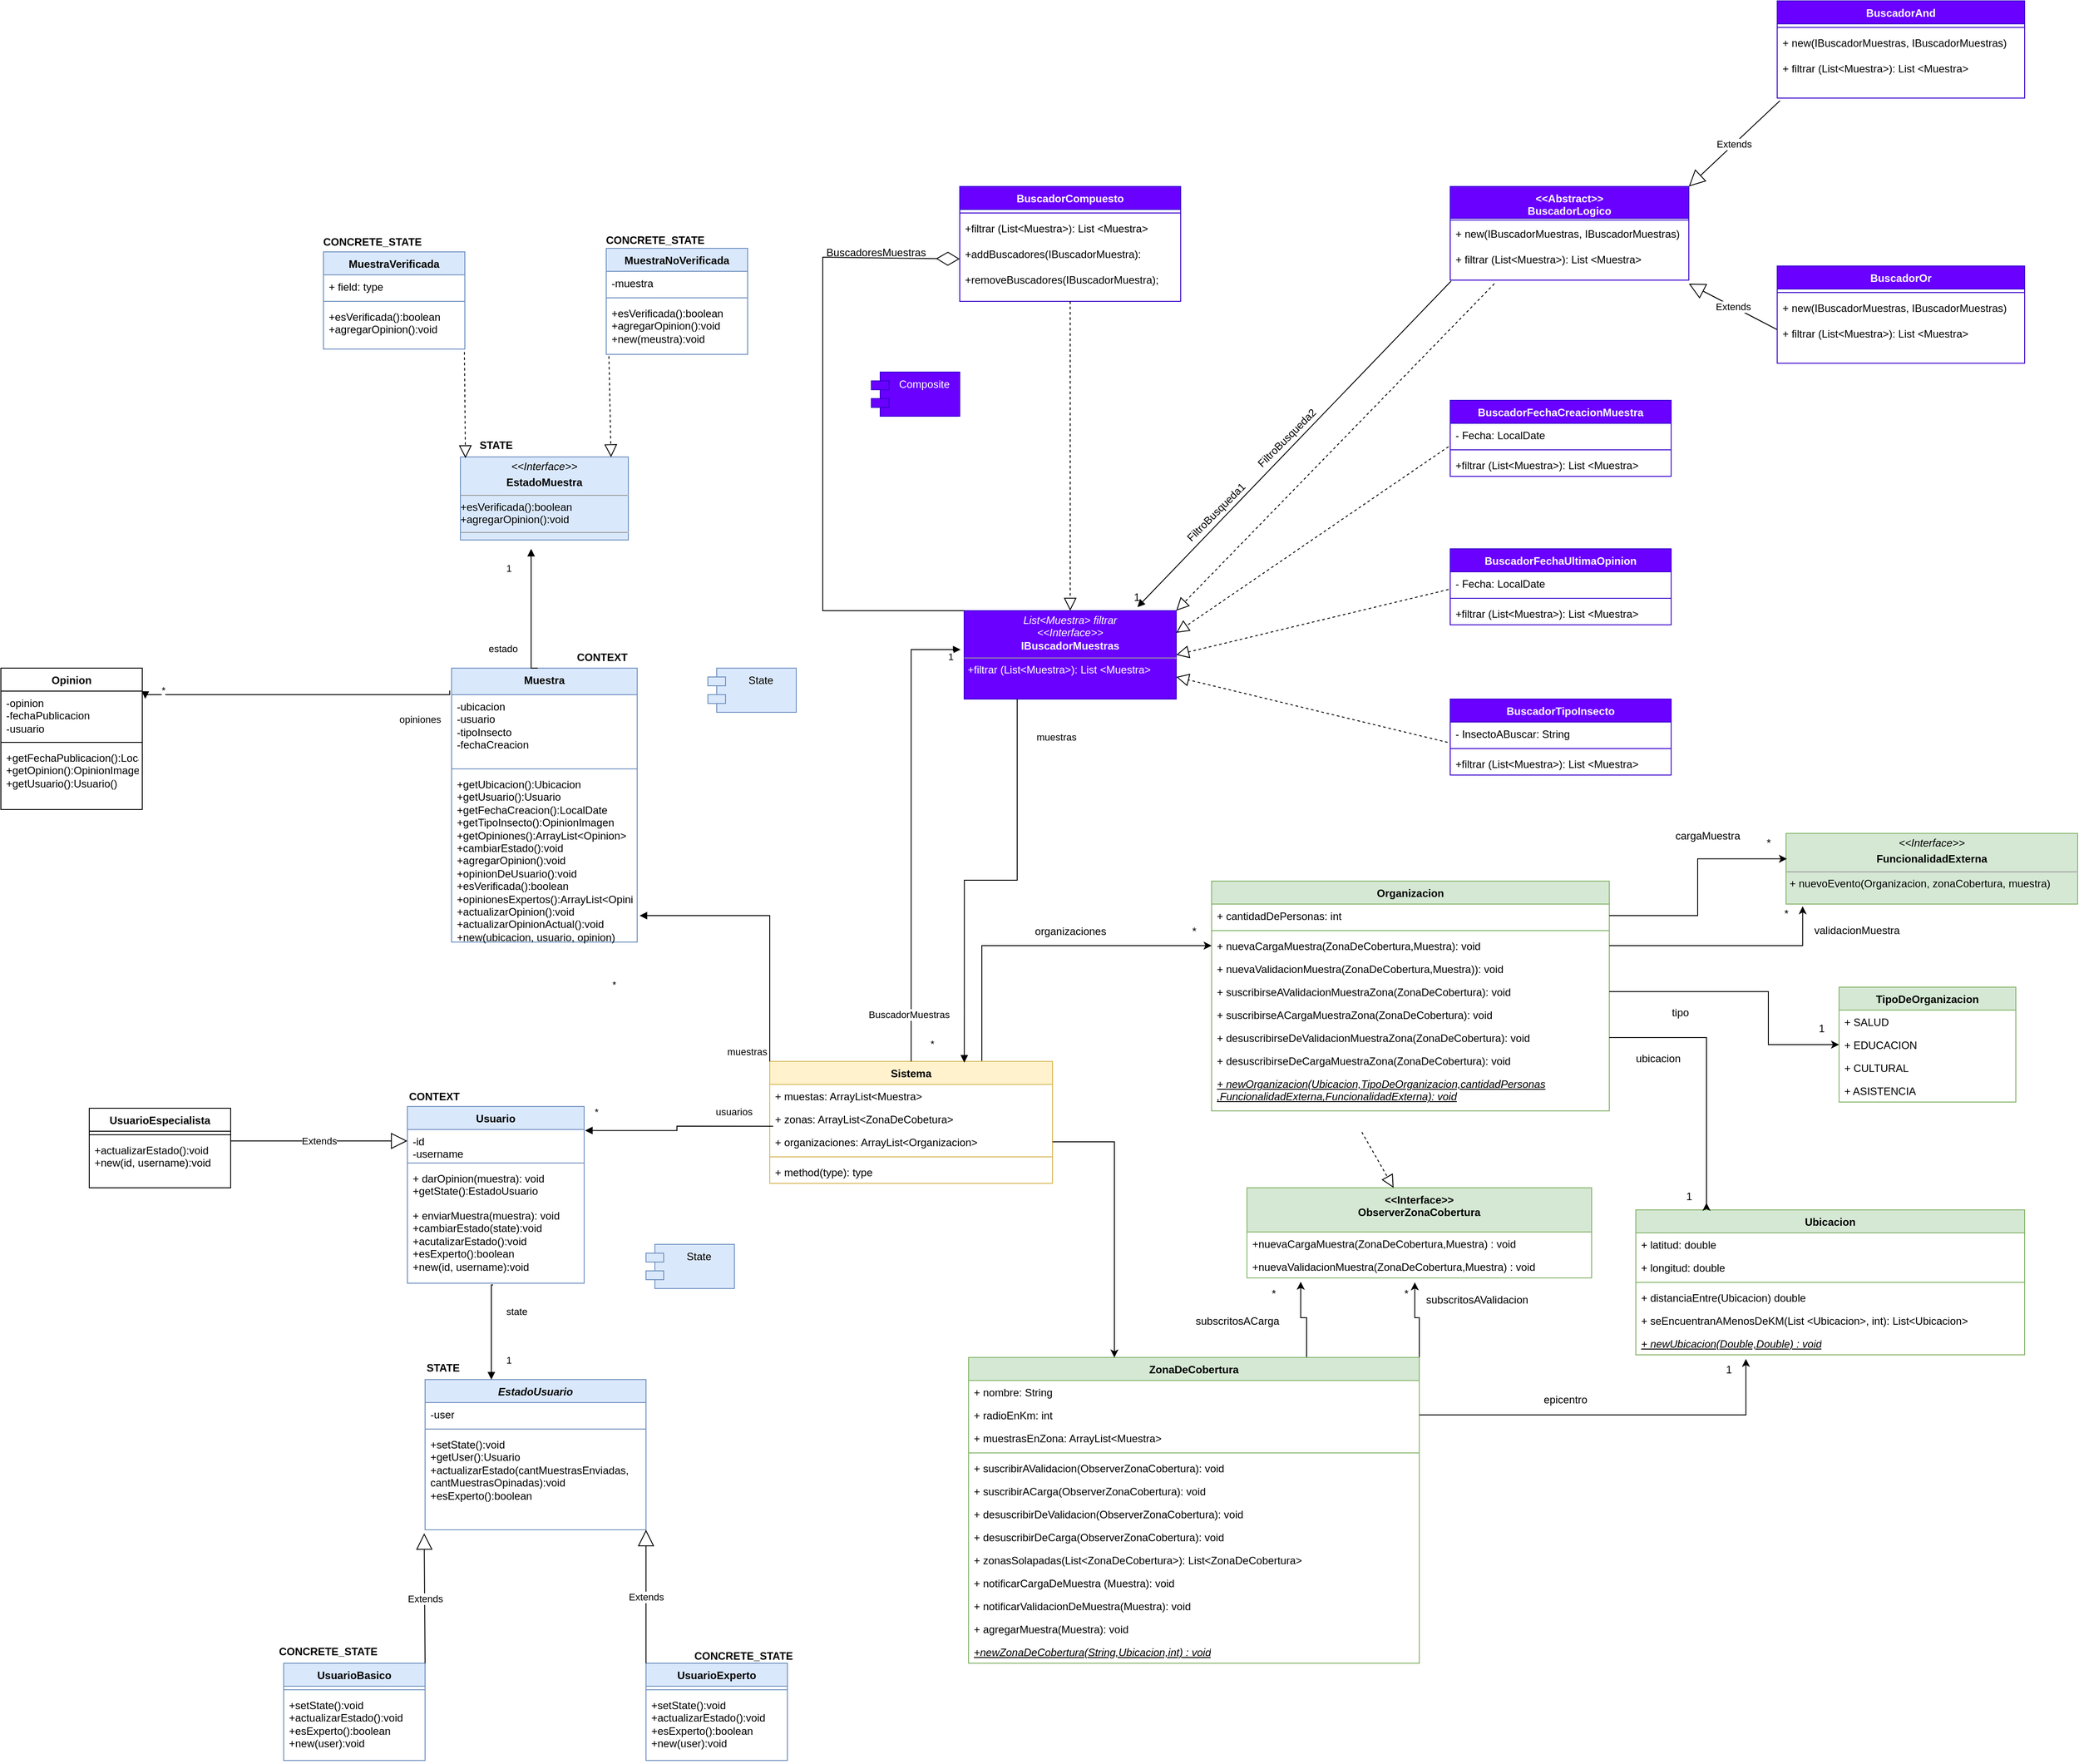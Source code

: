 <mxfile version="21.3.8" type="device">
  <diagram name="Página-1" id="EJl1tC74jtopaxx9l2ul">
    <mxGraphModel dx="2336" dy="2007" grid="1" gridSize="10" guides="1" tooltips="1" connect="1" arrows="1" fold="1" page="1" pageScale="1" pageWidth="827" pageHeight="1169" math="0" shadow="0">
      <root>
        <mxCell id="0" />
        <mxCell id="1" parent="0" />
        <mxCell id="cjWLQR7C9Qx7QQM9_jkd-96" value="&lt;div&gt;Muestra&lt;/div&gt;&lt;div&gt;&lt;br&gt;&lt;/div&gt;" style="swimlane;fontStyle=1;align=center;verticalAlign=top;childLayout=stackLayout;horizontal=1;startSize=30;horizontalStack=0;resizeParent=1;resizeParentMax=0;resizeLast=0;collapsible=1;marginBottom=0;whiteSpace=wrap;html=1;fillColor=#dae8fc;strokeColor=#6c8ebf;" parent="1" vertex="1">
          <mxGeometry x="-180" y="585" width="210" height="310" as="geometry" />
        </mxCell>
        <mxCell id="cjWLQR7C9Qx7QQM9_jkd-97" value="&lt;div&gt;-ubicacion&lt;/div&gt;&lt;div&gt;-usuario&lt;/div&gt;&lt;div&gt;-tipoInsecto&lt;/div&gt;&lt;div&gt;-fechaCreacion&lt;/div&gt;" style="text;strokeColor=none;fillColor=none;align=left;verticalAlign=top;spacingLeft=4;spacingRight=4;overflow=hidden;rotatable=0;points=[[0,0.5],[1,0.5]];portConstraint=eastwest;whiteSpace=wrap;html=1;" parent="cjWLQR7C9Qx7QQM9_jkd-96" vertex="1">
          <mxGeometry y="30" width="210" height="80" as="geometry" />
        </mxCell>
        <mxCell id="cjWLQR7C9Qx7QQM9_jkd-98" value="" style="line;strokeWidth=1;fillColor=none;align=left;verticalAlign=middle;spacingTop=-1;spacingLeft=3;spacingRight=3;rotatable=0;labelPosition=right;points=[];portConstraint=eastwest;strokeColor=inherit;" parent="cjWLQR7C9Qx7QQM9_jkd-96" vertex="1">
          <mxGeometry y="110" width="210" height="8" as="geometry" />
        </mxCell>
        <mxCell id="cjWLQR7C9Qx7QQM9_jkd-99" value="&lt;div&gt;+getUbicacion():Ubicacion&lt;/div&gt;&lt;div&gt;+getUsuario():Usuario&lt;/div&gt;&lt;div&gt;+getFechaCreacion():LocalDate&lt;/div&gt;&lt;div&gt;+getTipoInsecto():OpinionImagen&lt;br&gt;&lt;/div&gt;&lt;div&gt;+getOpiniones():ArrayList&amp;lt;Opinion&amp;gt;&lt;/div&gt;&lt;div&gt;+cambiarEstado():void&lt;/div&gt;&lt;div&gt;+agregarOpinion():void&lt;/div&gt;&lt;div&gt;+opinionDeUsuario():void&lt;/div&gt;&lt;div&gt;+esVerificada():boolean&lt;/div&gt;&lt;div&gt;+opinionesExpertos():ArrayList&amp;lt;Opinion&amp;gt;&lt;/div&gt;&lt;div&gt;+actualizarOpinion():void&lt;/div&gt;&lt;div&gt;+actualizarOpinionActual():void&lt;/div&gt;&lt;div&gt;+new(ubicacion, usuario, opinion)&lt;br&gt;&lt;/div&gt;" style="text;strokeColor=none;fillColor=none;align=left;verticalAlign=top;spacingLeft=4;spacingRight=4;overflow=hidden;rotatable=0;points=[[0,0.5],[1,0.5]];portConstraint=eastwest;whiteSpace=wrap;html=1;" parent="cjWLQR7C9Qx7QQM9_jkd-96" vertex="1">
          <mxGeometry y="118" width="210" height="192" as="geometry" />
        </mxCell>
        <mxCell id="cjWLQR7C9Qx7QQM9_jkd-109" value="Ubicacion" style="swimlane;fontStyle=1;align=center;verticalAlign=top;childLayout=stackLayout;horizontal=1;startSize=26;horizontalStack=0;resizeParent=1;resizeParentMax=0;resizeLast=0;collapsible=1;marginBottom=0;whiteSpace=wrap;html=1;fillColor=#d5e8d4;strokeColor=#82b366;" parent="1" vertex="1">
          <mxGeometry x="1160" y="1198" width="440" height="164" as="geometry" />
        </mxCell>
        <mxCell id="cjWLQR7C9Qx7QQM9_jkd-110" value="+ latitud: double" style="text;strokeColor=none;fillColor=none;align=left;verticalAlign=top;spacingLeft=4;spacingRight=4;overflow=hidden;rotatable=0;points=[[0,0.5],[1,0.5]];portConstraint=eastwest;whiteSpace=wrap;html=1;" parent="cjWLQR7C9Qx7QQM9_jkd-109" vertex="1">
          <mxGeometry y="26" width="440" height="26" as="geometry" />
        </mxCell>
        <mxCell id="cjWLQR7C9Qx7QQM9_jkd-113" value="+ longitud: double" style="text;strokeColor=none;fillColor=none;align=left;verticalAlign=top;spacingLeft=4;spacingRight=4;overflow=hidden;rotatable=0;points=[[0,0.5],[1,0.5]];portConstraint=eastwest;whiteSpace=wrap;html=1;" parent="cjWLQR7C9Qx7QQM9_jkd-109" vertex="1">
          <mxGeometry y="52" width="440" height="26" as="geometry" />
        </mxCell>
        <mxCell id="cjWLQR7C9Qx7QQM9_jkd-111" value="" style="line;strokeWidth=1;fillColor=none;align=left;verticalAlign=middle;spacingTop=-1;spacingLeft=3;spacingRight=3;rotatable=0;labelPosition=right;points=[];portConstraint=eastwest;strokeColor=inherit;" parent="cjWLQR7C9Qx7QQM9_jkd-109" vertex="1">
          <mxGeometry y="78" width="440" height="8" as="geometry" />
        </mxCell>
        <mxCell id="cjWLQR7C9Qx7QQM9_jkd-112" value="+ distanciaEntre(Ubicacion) double" style="text;strokeColor=none;fillColor=none;align=left;verticalAlign=top;spacingLeft=4;spacingRight=4;overflow=hidden;rotatable=0;points=[[0,0.5],[1,0.5]];portConstraint=eastwest;whiteSpace=wrap;html=1;" parent="cjWLQR7C9Qx7QQM9_jkd-109" vertex="1">
          <mxGeometry y="86" width="440" height="26" as="geometry" />
        </mxCell>
        <mxCell id="cjWLQR7C9Qx7QQM9_jkd-114" value="+ seEncuentranAMenosDeKM(List &amp;lt;Ubicacion&amp;gt;, int): List&amp;lt;Ubicacion&amp;gt;" style="text;strokeColor=none;fillColor=none;align=left;verticalAlign=top;spacingLeft=4;spacingRight=4;overflow=hidden;rotatable=0;points=[[0,0.5],[1,0.5]];portConstraint=eastwest;whiteSpace=wrap;html=1;" parent="cjWLQR7C9Qx7QQM9_jkd-109" vertex="1">
          <mxGeometry y="112" width="440" height="26" as="geometry" />
        </mxCell>
        <mxCell id="KyZHcvAiNXcdfksuzNY9-119" value="&lt;i&gt;&lt;u&gt;+ newUbicacion(Double,Double) : void&lt;/u&gt;&lt;/i&gt;" style="text;strokeColor=none;fillColor=none;align=left;verticalAlign=top;spacingLeft=4;spacingRight=4;overflow=hidden;rotatable=0;points=[[0,0.5],[1,0.5]];portConstraint=eastwest;whiteSpace=wrap;html=1;" vertex="1" parent="cjWLQR7C9Qx7QQM9_jkd-109">
          <mxGeometry y="138" width="440" height="26" as="geometry" />
        </mxCell>
        <mxCell id="cjWLQR7C9Qx7QQM9_jkd-116" value="" style="text;strokeColor=none;fillColor=none;align=left;verticalAlign=middle;spacingTop=-1;spacingLeft=4;spacingRight=4;rotatable=0;labelPosition=right;points=[];portConstraint=eastwest;" parent="1" vertex="1">
          <mxGeometry x="630" y="906" width="20" height="14" as="geometry" />
        </mxCell>
        <mxCell id="cjWLQR7C9Qx7QQM9_jkd-117" value="Organizacion" style="swimlane;fontStyle=1;align=center;verticalAlign=top;childLayout=stackLayout;horizontal=1;startSize=26;horizontalStack=0;resizeParent=1;resizeParentMax=0;resizeLast=0;collapsible=1;marginBottom=0;whiteSpace=wrap;html=1;fillColor=#d5e8d4;strokeColor=#82b366;" parent="1" vertex="1">
          <mxGeometry x="680" y="826" width="450" height="260" as="geometry" />
        </mxCell>
        <mxCell id="cjWLQR7C9Qx7QQM9_jkd-122" value="+ cantidadDePersonas: int" style="text;strokeColor=none;fillColor=none;align=left;verticalAlign=top;spacingLeft=4;spacingRight=4;overflow=hidden;rotatable=0;points=[[0,0.5],[1,0.5]];portConstraint=eastwest;whiteSpace=wrap;html=1;" parent="cjWLQR7C9Qx7QQM9_jkd-117" vertex="1">
          <mxGeometry y="26" width="450" height="26" as="geometry" />
        </mxCell>
        <mxCell id="cjWLQR7C9Qx7QQM9_jkd-119" value="" style="line;strokeWidth=1;fillColor=none;align=left;verticalAlign=middle;spacingTop=-1;spacingLeft=3;spacingRight=3;rotatable=0;labelPosition=right;points=[];portConstraint=eastwest;strokeColor=inherit;" parent="cjWLQR7C9Qx7QQM9_jkd-117" vertex="1">
          <mxGeometry y="52" width="450" height="8" as="geometry" />
        </mxCell>
        <mxCell id="cjWLQR7C9Qx7QQM9_jkd-123" value="+ nuevaCargaMuestra(ZonaDeCobertura,Muestra): void" style="text;strokeColor=none;fillColor=none;align=left;verticalAlign=top;spacingLeft=4;spacingRight=4;overflow=hidden;rotatable=0;points=[[0,0.5],[1,0.5]];portConstraint=eastwest;whiteSpace=wrap;html=1;" parent="cjWLQR7C9Qx7QQM9_jkd-117" vertex="1">
          <mxGeometry y="60" width="450" height="26" as="geometry" />
        </mxCell>
        <mxCell id="cjWLQR7C9Qx7QQM9_jkd-120" value="+ nuevaValidacionMuestra(ZonaDeCobertura,Muestra)): void" style="text;strokeColor=none;fillColor=none;align=left;verticalAlign=top;spacingLeft=4;spacingRight=4;overflow=hidden;rotatable=0;points=[[0,0.5],[1,0.5]];portConstraint=eastwest;whiteSpace=wrap;html=1;" parent="cjWLQR7C9Qx7QQM9_jkd-117" vertex="1">
          <mxGeometry y="86" width="450" height="26" as="geometry" />
        </mxCell>
        <mxCell id="KyZHcvAiNXcdfksuzNY9-52" value="+ suscribirseAValidacionMuestraZona(ZonaDeCobertura): void" style="text;strokeColor=none;fillColor=none;align=left;verticalAlign=top;spacingLeft=4;spacingRight=4;overflow=hidden;rotatable=0;points=[[0,0.5],[1,0.5]];portConstraint=eastwest;whiteSpace=wrap;html=1;" vertex="1" parent="cjWLQR7C9Qx7QQM9_jkd-117">
          <mxGeometry y="112" width="450" height="26" as="geometry" />
        </mxCell>
        <mxCell id="KyZHcvAiNXcdfksuzNY9-59" value="+ suscribirseACargaMuestraZona(ZonaDeCobertura): void" style="text;strokeColor=none;fillColor=none;align=left;verticalAlign=top;spacingLeft=4;spacingRight=4;overflow=hidden;rotatable=0;points=[[0,0.5],[1,0.5]];portConstraint=eastwest;whiteSpace=wrap;html=1;" vertex="1" parent="cjWLQR7C9Qx7QQM9_jkd-117">
          <mxGeometry y="138" width="450" height="26" as="geometry" />
        </mxCell>
        <mxCell id="KyZHcvAiNXcdfksuzNY9-67" value="+ desuscribirseDeValidacionMuestraZona(ZonaDeCobertura): void" style="text;strokeColor=none;fillColor=none;align=left;verticalAlign=top;spacingLeft=4;spacingRight=4;overflow=hidden;rotatable=0;points=[[0,0.5],[1,0.5]];portConstraint=eastwest;whiteSpace=wrap;html=1;" vertex="1" parent="cjWLQR7C9Qx7QQM9_jkd-117">
          <mxGeometry y="164" width="450" height="26" as="geometry" />
        </mxCell>
        <mxCell id="KyZHcvAiNXcdfksuzNY9-76" value="+ desuscribirseDeCargaMuestraZona(ZonaDeCobertura): void" style="text;strokeColor=none;fillColor=none;align=left;verticalAlign=top;spacingLeft=4;spacingRight=4;overflow=hidden;rotatable=0;points=[[0,0.5],[1,0.5]];portConstraint=eastwest;whiteSpace=wrap;html=1;" vertex="1" parent="cjWLQR7C9Qx7QQM9_jkd-117">
          <mxGeometry y="190" width="450" height="26" as="geometry" />
        </mxCell>
        <mxCell id="KyZHcvAiNXcdfksuzNY9-117" value="&lt;i&gt;&lt;u&gt;+ newOrganizacion(Ubicacion,TipoDeOrganizacion,cantidadPersonas&lt;br&gt;,FuncionalidadExterna,FuncionalidadExterna): void&lt;/u&gt;&lt;/i&gt;" style="text;strokeColor=none;fillColor=none;align=left;verticalAlign=top;spacingLeft=4;spacingRight=4;overflow=hidden;rotatable=0;points=[[0,0.5],[1,0.5]];portConstraint=eastwest;whiteSpace=wrap;html=1;" vertex="1" parent="cjWLQR7C9Qx7QQM9_jkd-117">
          <mxGeometry y="216" width="450" height="44" as="geometry" />
        </mxCell>
        <mxCell id="cjWLQR7C9Qx7QQM9_jkd-127" value="&lt;p style=&quot;margin:0px;margin-top:4px;text-align:center;&quot;&gt;&lt;i&gt;&amp;lt;&amp;lt;Interface&amp;gt;&amp;gt;&lt;/i&gt;&lt;/p&gt;&lt;p style=&quot;margin:0px;margin-top:4px;text-align:center;&quot;&gt;&lt;b&gt;FuncionalidadExterna&lt;/b&gt;&lt;br&gt;&lt;/p&gt;&lt;hr size=&quot;1&quot;&gt;&lt;p style=&quot;margin:0px;margin-left:4px;&quot;&gt;&lt;/p&gt;&lt;p style=&quot;margin:0px;margin-left:4px;&quot;&gt;+ nuevoEvento(Organizacion, zonaCobertura, muestra)&lt;br&gt;&lt;/p&gt;" style="verticalAlign=top;align=left;overflow=fill;fontSize=12;fontFamily=Helvetica;html=1;whiteSpace=wrap;fillColor=#d5e8d4;strokeColor=#82b366;" parent="1" vertex="1">
          <mxGeometry x="1330" y="772" width="330" height="80" as="geometry" />
        </mxCell>
        <mxCell id="KyZHcvAiNXcdfksuzNY9-103" style="edgeStyle=orthogonalEdgeStyle;rounded=0;orthogonalLoop=1;jettySize=auto;html=1;exitX=0.75;exitY=0;exitDx=0;exitDy=0;entryX=0.156;entryY=1.166;entryDx=0;entryDy=0;entryPerimeter=0;" edge="1" parent="1" source="cjWLQR7C9Qx7QQM9_jkd-128" target="KyZHcvAiNXcdfksuzNY9-39">
          <mxGeometry relative="1" as="geometry">
            <Array as="points">
              <mxPoint x="787" y="1320" />
              <mxPoint x="781" y="1320" />
            </Array>
          </mxGeometry>
        </mxCell>
        <mxCell id="KyZHcvAiNXcdfksuzNY9-105" style="edgeStyle=orthogonalEdgeStyle;rounded=0;orthogonalLoop=1;jettySize=auto;html=1;exitX=1;exitY=0;exitDx=0;exitDy=0;entryX=0.487;entryY=1.192;entryDx=0;entryDy=0;entryPerimeter=0;" edge="1" parent="1" source="cjWLQR7C9Qx7QQM9_jkd-128" target="KyZHcvAiNXcdfksuzNY9-39">
          <mxGeometry relative="1" as="geometry">
            <Array as="points">
              <mxPoint x="915" y="1320" />
              <mxPoint x="910" y="1320" />
            </Array>
          </mxGeometry>
        </mxCell>
        <mxCell id="cjWLQR7C9Qx7QQM9_jkd-128" value="ZonaDeCobertura" style="swimlane;fontStyle=1;align=center;verticalAlign=top;childLayout=stackLayout;horizontal=1;startSize=26;horizontalStack=0;resizeParent=1;resizeParentMax=0;resizeLast=0;collapsible=1;marginBottom=0;whiteSpace=wrap;html=1;fillColor=#d5e8d4;strokeColor=#82b366;" parent="1" vertex="1">
          <mxGeometry x="405" y="1365" width="510" height="346" as="geometry" />
        </mxCell>
        <mxCell id="cjWLQR7C9Qx7QQM9_jkd-136" value="+ nombre: String" style="text;strokeColor=none;fillColor=none;align=left;verticalAlign=top;spacingLeft=4;spacingRight=4;overflow=hidden;rotatable=0;points=[[0,0.5],[1,0.5]];portConstraint=eastwest;whiteSpace=wrap;html=1;" parent="cjWLQR7C9Qx7QQM9_jkd-128" vertex="1">
          <mxGeometry y="26" width="510" height="26" as="geometry" />
        </mxCell>
        <mxCell id="cjWLQR7C9Qx7QQM9_jkd-137" value="+ radioEnKm: int" style="text;strokeColor=none;fillColor=none;align=left;verticalAlign=top;spacingLeft=4;spacingRight=4;overflow=hidden;rotatable=0;points=[[0,0.5],[1,0.5]];portConstraint=eastwest;whiteSpace=wrap;html=1;" parent="cjWLQR7C9Qx7QQM9_jkd-128" vertex="1">
          <mxGeometry y="52" width="510" height="26" as="geometry" />
        </mxCell>
        <mxCell id="cjWLQR7C9Qx7QQM9_jkd-138" value="+ muestrasEnZona: ArrayList&amp;lt;Muestra&amp;gt;" style="text;strokeColor=none;fillColor=none;align=left;verticalAlign=top;spacingLeft=4;spacingRight=4;overflow=hidden;rotatable=0;points=[[0,0.5],[1,0.5]];portConstraint=eastwest;whiteSpace=wrap;html=1;" parent="cjWLQR7C9Qx7QQM9_jkd-128" vertex="1">
          <mxGeometry y="78" width="510" height="26" as="geometry" />
        </mxCell>
        <mxCell id="cjWLQR7C9Qx7QQM9_jkd-130" value="" style="line;strokeWidth=1;fillColor=none;align=left;verticalAlign=middle;spacingTop=-1;spacingLeft=3;spacingRight=3;rotatable=0;labelPosition=right;points=[];portConstraint=eastwest;strokeColor=inherit;" parent="cjWLQR7C9Qx7QQM9_jkd-128" vertex="1">
          <mxGeometry y="104" width="510" height="8" as="geometry" />
        </mxCell>
        <mxCell id="cjWLQR7C9Qx7QQM9_jkd-131" value="+ suscribirAValidacion(ObserverZonaCobertura): void" style="text;strokeColor=none;fillColor=none;align=left;verticalAlign=top;spacingLeft=4;spacingRight=4;overflow=hidden;rotatable=0;points=[[0,0.5],[1,0.5]];portConstraint=eastwest;whiteSpace=wrap;html=1;" parent="cjWLQR7C9Qx7QQM9_jkd-128" vertex="1">
          <mxGeometry y="112" width="510" height="26" as="geometry" />
        </mxCell>
        <mxCell id="KyZHcvAiNXcdfksuzNY9-5" value="+ suscribirACarga(ObserverZonaCobertura): void" style="text;strokeColor=none;fillColor=none;align=left;verticalAlign=top;spacingLeft=4;spacingRight=4;overflow=hidden;rotatable=0;points=[[0,0.5],[1,0.5]];portConstraint=eastwest;whiteSpace=wrap;html=1;" vertex="1" parent="cjWLQR7C9Qx7QQM9_jkd-128">
          <mxGeometry y="138" width="510" height="26" as="geometry" />
        </mxCell>
        <mxCell id="KyZHcvAiNXcdfksuzNY9-6" value="+ desuscribirDeValidacion(ObserverZonaCobertura): void" style="text;strokeColor=none;fillColor=none;align=left;verticalAlign=top;spacingLeft=4;spacingRight=4;overflow=hidden;rotatable=0;points=[[0,0.5],[1,0.5]];portConstraint=eastwest;whiteSpace=wrap;html=1;" vertex="1" parent="cjWLQR7C9Qx7QQM9_jkd-128">
          <mxGeometry y="164" width="510" height="26" as="geometry" />
        </mxCell>
        <mxCell id="KyZHcvAiNXcdfksuzNY9-7" value="+ desuscribirDeCarga(ObserverZonaCobertura): void" style="text;strokeColor=none;fillColor=none;align=left;verticalAlign=top;spacingLeft=4;spacingRight=4;overflow=hidden;rotatable=0;points=[[0,0.5],[1,0.5]];portConstraint=eastwest;whiteSpace=wrap;html=1;" vertex="1" parent="cjWLQR7C9Qx7QQM9_jkd-128">
          <mxGeometry y="190" width="510" height="26" as="geometry" />
        </mxCell>
        <mxCell id="KyZHcvAiNXcdfksuzNY9-8" value="+ zonasSolapadas(List&amp;lt;ZonaDeCobertura&amp;gt;): List&amp;lt;ZonaDeCobertura&amp;gt;" style="text;strokeColor=none;fillColor=none;align=left;verticalAlign=top;spacingLeft=4;spacingRight=4;overflow=hidden;rotatable=0;points=[[0,0.5],[1,0.5]];portConstraint=eastwest;whiteSpace=wrap;html=1;" vertex="1" parent="cjWLQR7C9Qx7QQM9_jkd-128">
          <mxGeometry y="216" width="510" height="26" as="geometry" />
        </mxCell>
        <mxCell id="KyZHcvAiNXcdfksuzNY9-9" value="+ notificarCargaDeMuestra (Muestra): void" style="text;strokeColor=none;fillColor=none;align=left;verticalAlign=top;spacingLeft=4;spacingRight=4;overflow=hidden;rotatable=0;points=[[0,0.5],[1,0.5]];portConstraint=eastwest;whiteSpace=wrap;html=1;" vertex="1" parent="cjWLQR7C9Qx7QQM9_jkd-128">
          <mxGeometry y="242" width="510" height="26" as="geometry" />
        </mxCell>
        <mxCell id="KyZHcvAiNXcdfksuzNY9-23" value="+ notificarValidacionDeMuestra(Muestra): void" style="text;strokeColor=none;fillColor=none;align=left;verticalAlign=top;spacingLeft=4;spacingRight=4;overflow=hidden;rotatable=0;points=[[0,0.5],[1,0.5]];portConstraint=eastwest;whiteSpace=wrap;html=1;" vertex="1" parent="cjWLQR7C9Qx7QQM9_jkd-128">
          <mxGeometry y="268" width="510" height="26" as="geometry" />
        </mxCell>
        <mxCell id="KyZHcvAiNXcdfksuzNY9-24" value="+ agregarMuestra(Muestra): void" style="text;strokeColor=none;fillColor=none;align=left;verticalAlign=top;spacingLeft=4;spacingRight=4;overflow=hidden;rotatable=0;points=[[0,0.5],[1,0.5]];portConstraint=eastwest;whiteSpace=wrap;html=1;" vertex="1" parent="cjWLQR7C9Qx7QQM9_jkd-128">
          <mxGeometry y="294" width="510" height="26" as="geometry" />
        </mxCell>
        <mxCell id="KyZHcvAiNXcdfksuzNY9-118" value="&lt;i&gt;&lt;u&gt;+newZonaDeCobertura(String,Ubicacion,int) : void&lt;/u&gt;&lt;/i&gt;" style="text;strokeColor=none;fillColor=none;align=left;verticalAlign=top;spacingLeft=4;spacingRight=4;overflow=hidden;rotatable=0;points=[[0,0.5],[1,0.5]];portConstraint=eastwest;whiteSpace=wrap;html=1;" vertex="1" parent="cjWLQR7C9Qx7QQM9_jkd-128">
          <mxGeometry y="320" width="510" height="26" as="geometry" />
        </mxCell>
        <mxCell id="KyZHcvAiNXcdfksuzNY9-78" style="edgeStyle=orthogonalEdgeStyle;rounded=0;orthogonalLoop=1;jettySize=auto;html=1;exitX=0.75;exitY=0;exitDx=0;exitDy=0;entryX=0;entryY=0.5;entryDx=0;entryDy=0;" edge="1" parent="1" source="cjWLQR7C9Qx7QQM9_jkd-139" target="cjWLQR7C9Qx7QQM9_jkd-123">
          <mxGeometry relative="1" as="geometry" />
        </mxCell>
        <mxCell id="cjWLQR7C9Qx7QQM9_jkd-139" value="Sistema" style="swimlane;fontStyle=1;align=center;verticalAlign=top;childLayout=stackLayout;horizontal=1;startSize=26;horizontalStack=0;resizeParent=1;resizeParentMax=0;resizeLast=0;collapsible=1;marginBottom=0;whiteSpace=wrap;html=1;fillColor=#fff2cc;strokeColor=#d6b656;" parent="1" vertex="1">
          <mxGeometry x="180" y="1030" width="320" height="138" as="geometry" />
        </mxCell>
        <mxCell id="cjWLQR7C9Qx7QQM9_jkd-140" value="+ muestas: ArrayList&amp;lt;Muestra&amp;gt;" style="text;strokeColor=none;fillColor=none;align=left;verticalAlign=top;spacingLeft=4;spacingRight=4;overflow=hidden;rotatable=0;points=[[0,0.5],[1,0.5]];portConstraint=eastwest;whiteSpace=wrap;html=1;" parent="cjWLQR7C9Qx7QQM9_jkd-139" vertex="1">
          <mxGeometry y="26" width="320" height="26" as="geometry" />
        </mxCell>
        <mxCell id="cjWLQR7C9Qx7QQM9_jkd-144" value="+ zonas: ArrayList&amp;lt;ZonaDeCobetura&amp;gt;" style="text;strokeColor=none;fillColor=none;align=left;verticalAlign=top;spacingLeft=4;spacingRight=4;overflow=hidden;rotatable=0;points=[[0,0.5],[1,0.5]];portConstraint=eastwest;whiteSpace=wrap;html=1;" parent="cjWLQR7C9Qx7QQM9_jkd-139" vertex="1">
          <mxGeometry y="52" width="320" height="26" as="geometry" />
        </mxCell>
        <mxCell id="cjWLQR7C9Qx7QQM9_jkd-145" value="+ organizaciones: ArrayList&amp;lt;Organizacion&amp;gt;" style="text;strokeColor=none;fillColor=none;align=left;verticalAlign=top;spacingLeft=4;spacingRight=4;overflow=hidden;rotatable=0;points=[[0,0.5],[1,0.5]];portConstraint=eastwest;whiteSpace=wrap;html=1;" parent="cjWLQR7C9Qx7QQM9_jkd-139" vertex="1">
          <mxGeometry y="78" width="320" height="26" as="geometry" />
        </mxCell>
        <mxCell id="cjWLQR7C9Qx7QQM9_jkd-141" value="" style="line;strokeWidth=1;fillColor=none;align=left;verticalAlign=middle;spacingTop=-1;spacingLeft=3;spacingRight=3;rotatable=0;labelPosition=right;points=[];portConstraint=eastwest;strokeColor=inherit;" parent="cjWLQR7C9Qx7QQM9_jkd-139" vertex="1">
          <mxGeometry y="104" width="320" height="8" as="geometry" />
        </mxCell>
        <mxCell id="cjWLQR7C9Qx7QQM9_jkd-142" value="+ method(type): type" style="text;strokeColor=none;fillColor=none;align=left;verticalAlign=top;spacingLeft=4;spacingRight=4;overflow=hidden;rotatable=0;points=[[0,0.5],[1,0.5]];portConstraint=eastwest;whiteSpace=wrap;html=1;" parent="cjWLQR7C9Qx7QQM9_jkd-139" vertex="1">
          <mxGeometry y="112" width="320" height="26" as="geometry" />
        </mxCell>
        <mxCell id="cjWLQR7C9Qx7QQM9_jkd-146" value="Usuario" style="swimlane;fontStyle=1;align=center;verticalAlign=top;childLayout=stackLayout;horizontal=1;startSize=26;horizontalStack=0;resizeParent=1;resizeParentMax=0;resizeLast=0;collapsible=1;marginBottom=0;whiteSpace=wrap;html=1;fillColor=#dae8fc;strokeColor=#6c8ebf;" parent="1" vertex="1">
          <mxGeometry x="-230" y="1081" width="200" height="200" as="geometry" />
        </mxCell>
        <mxCell id="cjWLQR7C9Qx7QQM9_jkd-147" value="&lt;div&gt;-id&lt;/div&gt;&lt;div&gt;-username&lt;/div&gt;&lt;div&gt;&lt;br&gt;&lt;/div&gt;" style="text;strokeColor=none;fillColor=none;align=left;verticalAlign=top;spacingLeft=4;spacingRight=4;overflow=hidden;rotatable=0;points=[[0,0.5],[1,0.5]];portConstraint=eastwest;whiteSpace=wrap;html=1;" parent="cjWLQR7C9Qx7QQM9_jkd-146" vertex="1">
          <mxGeometry y="26" width="200" height="34" as="geometry" />
        </mxCell>
        <mxCell id="cjWLQR7C9Qx7QQM9_jkd-148" value="" style="line;strokeWidth=1;fillColor=none;align=left;verticalAlign=middle;spacingTop=-1;spacingLeft=3;spacingRight=3;rotatable=0;labelPosition=right;points=[];portConstraint=eastwest;strokeColor=inherit;" parent="cjWLQR7C9Qx7QQM9_jkd-146" vertex="1">
          <mxGeometry y="60" width="200" height="8" as="geometry" />
        </mxCell>
        <mxCell id="cjWLQR7C9Qx7QQM9_jkd-149" value="&lt;div&gt;+ darOpinion(muestra): void&lt;/div&gt;&lt;div&gt;+getState():EstadoUsuario&lt;/div&gt;" style="text;strokeColor=none;fillColor=none;align=left;verticalAlign=top;spacingLeft=4;spacingRight=4;overflow=hidden;rotatable=0;points=[[0,0.5],[1,0.5]];portConstraint=eastwest;whiteSpace=wrap;html=1;" parent="cjWLQR7C9Qx7QQM9_jkd-146" vertex="1">
          <mxGeometry y="68" width="200" height="42" as="geometry" />
        </mxCell>
        <mxCell id="cjWLQR7C9Qx7QQM9_jkd-151" value="&lt;div&gt;+ enviarMuestra(muestra): void&lt;/div&gt;&lt;div&gt;+cambiarEstado(state):void&lt;/div&gt;&lt;div&gt;+acutalizarEstado():void&lt;/div&gt;&lt;div&gt;+esExperto():boolean&lt;/div&gt;&lt;div&gt;+new(id, username):void&lt;br&gt;&lt;/div&gt;&lt;div&gt;&lt;br&gt;&lt;/div&gt;" style="text;strokeColor=none;fillColor=none;align=left;verticalAlign=top;spacingLeft=4;spacingRight=4;overflow=hidden;rotatable=0;points=[[0,0.5],[1,0.5]];portConstraint=eastwest;whiteSpace=wrap;html=1;" parent="cjWLQR7C9Qx7QQM9_jkd-146" vertex="1">
          <mxGeometry y="110" width="200" height="90" as="geometry" />
        </mxCell>
        <mxCell id="cjWLQR7C9Qx7QQM9_jkd-165" value="UsuarioExperto" style="swimlane;fontStyle=1;align=center;verticalAlign=top;childLayout=stackLayout;horizontal=1;startSize=26;horizontalStack=0;resizeParent=1;resizeParentMax=0;resizeLast=0;collapsible=1;marginBottom=0;whiteSpace=wrap;html=1;fillColor=#dae8fc;strokeColor=#6c8ebf;" parent="1" vertex="1">
          <mxGeometry x="40" y="1711" width="160" height="110" as="geometry" />
        </mxCell>
        <mxCell id="cjWLQR7C9Qx7QQM9_jkd-167" value="" style="line;strokeWidth=1;fillColor=none;align=left;verticalAlign=middle;spacingTop=-1;spacingLeft=3;spacingRight=3;rotatable=0;labelPosition=right;points=[];portConstraint=eastwest;strokeColor=inherit;" parent="cjWLQR7C9Qx7QQM9_jkd-165" vertex="1">
          <mxGeometry y="26" width="160" height="8" as="geometry" />
        </mxCell>
        <mxCell id="cjWLQR7C9Qx7QQM9_jkd-168" value="&lt;div&gt;+setState():void&lt;/div&gt;&lt;div&gt;+actualizarEstado():void&lt;/div&gt;&lt;div&gt;+esExperto():boolean&lt;/div&gt;&lt;div&gt;+new(user):void&lt;br&gt;&lt;/div&gt;" style="text;strokeColor=none;fillColor=none;align=left;verticalAlign=top;spacingLeft=4;spacingRight=4;overflow=hidden;rotatable=0;points=[[0,0.5],[1,0.5]];portConstraint=eastwest;whiteSpace=wrap;html=1;" parent="cjWLQR7C9Qx7QQM9_jkd-165" vertex="1">
          <mxGeometry y="34" width="160" height="76" as="geometry" />
        </mxCell>
        <mxCell id="cjWLQR7C9Qx7QQM9_jkd-169" value="UsuarioBasico" style="swimlane;fontStyle=1;align=center;verticalAlign=top;childLayout=stackLayout;horizontal=1;startSize=26;horizontalStack=0;resizeParent=1;resizeParentMax=0;resizeLast=0;collapsible=1;marginBottom=0;whiteSpace=wrap;html=1;fillColor=#dae8fc;strokeColor=#6c8ebf;" parent="1" vertex="1">
          <mxGeometry x="-370" y="1711" width="160" height="110" as="geometry" />
        </mxCell>
        <mxCell id="cjWLQR7C9Qx7QQM9_jkd-171" value="" style="line;strokeWidth=1;fillColor=none;align=left;verticalAlign=middle;spacingTop=-1;spacingLeft=3;spacingRight=3;rotatable=0;labelPosition=right;points=[];portConstraint=eastwest;strokeColor=inherit;" parent="cjWLQR7C9Qx7QQM9_jkd-169" vertex="1">
          <mxGeometry y="26" width="160" height="8" as="geometry" />
        </mxCell>
        <mxCell id="cjWLQR7C9Qx7QQM9_jkd-172" value="&lt;div&gt;+setState():void&lt;/div&gt;&lt;div&gt;+actualizarEstado():void&lt;/div&gt;&lt;div&gt;+esExperto():boolean&lt;/div&gt;&lt;div&gt;+new(user):void&lt;br&gt;&lt;/div&gt;" style="text;strokeColor=none;fillColor=none;align=left;verticalAlign=top;spacingLeft=4;spacingRight=4;overflow=hidden;rotatable=0;points=[[0,0.5],[1,0.5]];portConstraint=eastwest;whiteSpace=wrap;html=1;" parent="cjWLQR7C9Qx7QQM9_jkd-169" vertex="1">
          <mxGeometry y="34" width="160" height="76" as="geometry" />
        </mxCell>
        <mxCell id="cjWLQR7C9Qx7QQM9_jkd-179" value="UsuarioEspecialista" style="swimlane;fontStyle=1;align=center;verticalAlign=top;childLayout=stackLayout;horizontal=1;startSize=26;horizontalStack=0;resizeParent=1;resizeParentMax=0;resizeLast=0;collapsible=1;marginBottom=0;whiteSpace=wrap;html=1;" parent="1" vertex="1">
          <mxGeometry x="-590" y="1083" width="160" height="90" as="geometry" />
        </mxCell>
        <mxCell id="cjWLQR7C9Qx7QQM9_jkd-181" value="" style="line;strokeWidth=1;fillColor=none;align=left;verticalAlign=middle;spacingTop=-1;spacingLeft=3;spacingRight=3;rotatable=0;labelPosition=right;points=[];portConstraint=eastwest;strokeColor=inherit;" parent="cjWLQR7C9Qx7QQM9_jkd-179" vertex="1">
          <mxGeometry y="26" width="160" height="8" as="geometry" />
        </mxCell>
        <mxCell id="cjWLQR7C9Qx7QQM9_jkd-182" value="&lt;div&gt;+actualizarEstado():void&lt;/div&gt;&lt;div&gt;+new(id, username):void&lt;br&gt;&lt;/div&gt;" style="text;strokeColor=none;fillColor=none;align=left;verticalAlign=top;spacingLeft=4;spacingRight=4;overflow=hidden;rotatable=0;points=[[0,0.5],[1,0.5]];portConstraint=eastwest;whiteSpace=wrap;html=1;" parent="cjWLQR7C9Qx7QQM9_jkd-179" vertex="1">
          <mxGeometry y="34" width="160" height="56" as="geometry" />
        </mxCell>
        <mxCell id="dOL37KlRLSiU1scWst8k-1" value="Extends" style="endArrow=block;endSize=16;endFill=0;html=1;rounded=0;" parent="1" edge="1">
          <mxGeometry width="160" relative="1" as="geometry">
            <mxPoint x="-430" y="1120" as="sourcePoint" />
            <mxPoint x="-230" y="1120" as="targetPoint" />
          </mxGeometry>
        </mxCell>
        <mxCell id="dOL37KlRLSiU1scWst8k-3" value="EstadoUsuario" style="swimlane;fontStyle=3;align=center;verticalAlign=top;childLayout=stackLayout;horizontal=1;startSize=26;horizontalStack=0;resizeParent=1;resizeParentMax=0;resizeLast=0;collapsible=1;marginBottom=0;whiteSpace=wrap;html=1;fillColor=#dae8fc;strokeColor=#6c8ebf;" parent="1" vertex="1">
          <mxGeometry x="-210" y="1390" width="250" height="170" as="geometry" />
        </mxCell>
        <mxCell id="dOL37KlRLSiU1scWst8k-4" value="-user" style="text;strokeColor=none;fillColor=none;align=left;verticalAlign=top;spacingLeft=4;spacingRight=4;overflow=hidden;rotatable=0;points=[[0,0.5],[1,0.5]];portConstraint=eastwest;whiteSpace=wrap;html=1;" parent="dOL37KlRLSiU1scWst8k-3" vertex="1">
          <mxGeometry y="26" width="250" height="26" as="geometry" />
        </mxCell>
        <mxCell id="dOL37KlRLSiU1scWst8k-5" value="" style="line;strokeWidth=1;fillColor=none;align=left;verticalAlign=middle;spacingTop=-1;spacingLeft=3;spacingRight=3;rotatable=0;labelPosition=right;points=[];portConstraint=eastwest;strokeColor=inherit;" parent="dOL37KlRLSiU1scWst8k-3" vertex="1">
          <mxGeometry y="52" width="250" height="8" as="geometry" />
        </mxCell>
        <mxCell id="dOL37KlRLSiU1scWst8k-6" value="&lt;div&gt;+setState():void&lt;/div&gt;&lt;div&gt;+getUser():Usuario&lt;/div&gt;&lt;div&gt;+actualizarEstado(cantMuestrasEnviadas, cantMuestrasOpinadas):void&lt;/div&gt;&lt;div&gt;+esExperto():boolean&lt;br&gt;&lt;/div&gt;" style="text;strokeColor=none;fillColor=none;align=left;verticalAlign=top;spacingLeft=4;spacingRight=4;overflow=hidden;rotatable=0;points=[[0,0.5],[1,0.5]];portConstraint=eastwest;whiteSpace=wrap;html=1;" parent="dOL37KlRLSiU1scWst8k-3" vertex="1">
          <mxGeometry y="60" width="250" height="110" as="geometry" />
        </mxCell>
        <mxCell id="dOL37KlRLSiU1scWst8k-9" value="state" style="endArrow=block;endFill=1;html=1;edgeStyle=orthogonalEdgeStyle;align=left;verticalAlign=top;rounded=0;exitX=0.485;exitY=1.021;exitDx=0;exitDy=0;exitPerimeter=0;" parent="1" source="cjWLQR7C9Qx7QQM9_jkd-151" edge="1">
          <mxGeometry x="-0.65" y="15" relative="1" as="geometry">
            <mxPoint x="-126" y="1290" as="sourcePoint" />
            <mxPoint x="-135" y="1390" as="targetPoint" />
            <Array as="points">
              <mxPoint x="-135" y="1283" />
            </Array>
            <mxPoint as="offset" />
          </mxGeometry>
        </mxCell>
        <mxCell id="dOL37KlRLSiU1scWst8k-10" value="1" style="edgeLabel;resizable=0;html=1;align=left;verticalAlign=bottom;" parent="dOL37KlRLSiU1scWst8k-9" connectable="0" vertex="1">
          <mxGeometry x="-1" relative="1" as="geometry">
            <mxPoint x="13" y="94" as="offset" />
          </mxGeometry>
        </mxCell>
        <mxCell id="dOL37KlRLSiU1scWst8k-15" value="MuestraNoVerificada" style="swimlane;fontStyle=1;align=center;verticalAlign=top;childLayout=stackLayout;horizontal=1;startSize=26;horizontalStack=0;resizeParent=1;resizeParentMax=0;resizeLast=0;collapsible=1;marginBottom=0;whiteSpace=wrap;html=1;fillColor=#dae8fc;strokeColor=#6c8ebf;" parent="1" vertex="1">
          <mxGeometry x="-5" y="110" width="160" height="120" as="geometry" />
        </mxCell>
        <mxCell id="dOL37KlRLSiU1scWst8k-16" value="-muestra" style="text;strokeColor=none;fillColor=none;align=left;verticalAlign=top;spacingLeft=4;spacingRight=4;overflow=hidden;rotatable=0;points=[[0,0.5],[1,0.5]];portConstraint=eastwest;whiteSpace=wrap;html=1;" parent="dOL37KlRLSiU1scWst8k-15" vertex="1">
          <mxGeometry y="26" width="160" height="26" as="geometry" />
        </mxCell>
        <mxCell id="dOL37KlRLSiU1scWst8k-17" value="" style="line;strokeWidth=1;fillColor=none;align=left;verticalAlign=middle;spacingTop=-1;spacingLeft=3;spacingRight=3;rotatable=0;labelPosition=right;points=[];portConstraint=eastwest;strokeColor=inherit;" parent="dOL37KlRLSiU1scWst8k-15" vertex="1">
          <mxGeometry y="52" width="160" height="8" as="geometry" />
        </mxCell>
        <mxCell id="dOL37KlRLSiU1scWst8k-18" value="&lt;div&gt;+esVerificada():boolean&lt;/div&gt;&lt;div&gt;+agregarOpinion():void&lt;/div&gt;&lt;div&gt;+new(meustra):void&lt;br&gt;&lt;/div&gt;" style="text;strokeColor=none;fillColor=none;align=left;verticalAlign=top;spacingLeft=4;spacingRight=4;overflow=hidden;rotatable=0;points=[[0,0.5],[1,0.5]];portConstraint=eastwest;whiteSpace=wrap;html=1;" parent="dOL37KlRLSiU1scWst8k-15" vertex="1">
          <mxGeometry y="60" width="160" height="60" as="geometry" />
        </mxCell>
        <mxCell id="dOL37KlRLSiU1scWst8k-19" value="MuestraVerificada" style="swimlane;fontStyle=1;align=center;verticalAlign=top;childLayout=stackLayout;horizontal=1;startSize=26;horizontalStack=0;resizeParent=1;resizeParentMax=0;resizeLast=0;collapsible=1;marginBottom=0;whiteSpace=wrap;html=1;fillColor=#dae8fc;strokeColor=#6c8ebf;" parent="1" vertex="1">
          <mxGeometry x="-325" y="114" width="160" height="110" as="geometry" />
        </mxCell>
        <mxCell id="dOL37KlRLSiU1scWst8k-20" value="+ field: type" style="text;strokeColor=none;fillColor=none;align=left;verticalAlign=top;spacingLeft=4;spacingRight=4;overflow=hidden;rotatable=0;points=[[0,0.5],[1,0.5]];portConstraint=eastwest;whiteSpace=wrap;html=1;" parent="dOL37KlRLSiU1scWst8k-19" vertex="1">
          <mxGeometry y="26" width="160" height="26" as="geometry" />
        </mxCell>
        <mxCell id="dOL37KlRLSiU1scWst8k-21" value="" style="line;strokeWidth=1;fillColor=none;align=left;verticalAlign=middle;spacingTop=-1;spacingLeft=3;spacingRight=3;rotatable=0;labelPosition=right;points=[];portConstraint=eastwest;strokeColor=inherit;" parent="dOL37KlRLSiU1scWst8k-19" vertex="1">
          <mxGeometry y="52" width="160" height="8" as="geometry" />
        </mxCell>
        <mxCell id="dOL37KlRLSiU1scWst8k-22" value="&lt;div&gt;+esVerificada():boolean&lt;/div&gt;&lt;div&gt;+agregarOpinion():void&lt;br&gt;&lt;/div&gt;" style="text;strokeColor=none;fillColor=none;align=left;verticalAlign=top;spacingLeft=4;spacingRight=4;overflow=hidden;rotatable=0;points=[[0,0.5],[1,0.5]];portConstraint=eastwest;whiteSpace=wrap;html=1;" parent="dOL37KlRLSiU1scWst8k-19" vertex="1">
          <mxGeometry y="60" width="160" height="50" as="geometry" />
        </mxCell>
        <mxCell id="dOL37KlRLSiU1scWst8k-23" value="estado" style="endArrow=block;endFill=1;html=1;edgeStyle=orthogonalEdgeStyle;align=left;verticalAlign=top;rounded=0;exitX=0.5;exitY=0;exitDx=0;exitDy=0;" parent="1" edge="1">
          <mxGeometry x="-0.403" y="50" relative="1" as="geometry">
            <mxPoint x="-82.44" y="585" as="sourcePoint" />
            <mxPoint x="-90" y="450" as="targetPoint" />
            <Array as="points">
              <mxPoint x="-90" y="585" />
            </Array>
            <mxPoint as="offset" />
          </mxGeometry>
        </mxCell>
        <mxCell id="dOL37KlRLSiU1scWst8k-24" value="1" style="edgeLabel;resizable=0;html=1;align=left;verticalAlign=bottom;" parent="dOL37KlRLSiU1scWst8k-23" connectable="0" vertex="1">
          <mxGeometry x="-1" relative="1" as="geometry">
            <mxPoint x="-38" y="-105" as="offset" />
          </mxGeometry>
        </mxCell>
        <mxCell id="dOL37KlRLSiU1scWst8k-29" value="STATE" style="text;align=center;fontStyle=1;verticalAlign=middle;spacingLeft=3;spacingRight=3;strokeColor=none;rotatable=0;points=[[0,0.5],[1,0.5]];portConstraint=eastwest;html=1;" parent="1" vertex="1">
          <mxGeometry x="-170" y="320" width="80" height="26" as="geometry" />
        </mxCell>
        <mxCell id="dOL37KlRLSiU1scWst8k-30" value="CONCRETE_STATE" style="text;align=center;fontStyle=1;verticalAlign=middle;spacingLeft=3;spacingRight=3;strokeColor=none;rotatable=0;points=[[0,0.5],[1,0.5]];portConstraint=eastwest;html=1;" parent="1" vertex="1">
          <mxGeometry x="-360" y="1685" width="80" height="26" as="geometry" />
        </mxCell>
        <mxCell id="dOL37KlRLSiU1scWst8k-31" value="CONTEXT" style="text;align=center;fontStyle=1;verticalAlign=middle;spacingLeft=3;spacingRight=3;strokeColor=none;rotatable=0;points=[[0,0.5],[1,0.5]];portConstraint=eastwest;html=1;" parent="1" vertex="1">
          <mxGeometry x="-240" y="1057" width="80" height="26" as="geometry" />
        </mxCell>
        <mxCell id="dOL37KlRLSiU1scWst8k-32" value="STATE" style="text;align=center;fontStyle=1;verticalAlign=middle;spacingLeft=3;spacingRight=3;strokeColor=none;rotatable=0;points=[[0,0.5],[1,0.5]];portConstraint=eastwest;html=1;" parent="1" vertex="1">
          <mxGeometry x="-230" y="1364" width="80" height="26" as="geometry" />
        </mxCell>
        <mxCell id="dOL37KlRLSiU1scWst8k-33" value="CONCRETE_STATE" style="text;align=center;fontStyle=1;verticalAlign=middle;spacingLeft=3;spacingRight=3;strokeColor=none;rotatable=0;points=[[0,0.5],[1,0.5]];portConstraint=eastwest;html=1;" parent="1" vertex="1">
          <mxGeometry x="10" y="88" width="80" height="26" as="geometry" />
        </mxCell>
        <mxCell id="dOL37KlRLSiU1scWst8k-34" value="CONCRETE_STATE" style="text;align=center;fontStyle=1;verticalAlign=middle;spacingLeft=3;spacingRight=3;strokeColor=none;rotatable=0;points=[[0,0.5],[1,0.5]];portConstraint=eastwest;html=1;" parent="1" vertex="1">
          <mxGeometry x="110" y="1690" width="80" height="26" as="geometry" />
        </mxCell>
        <mxCell id="hyYSvlUBGf9WrgOdkNEH-1" value="usuarios" style="endArrow=block;endFill=1;html=1;edgeStyle=orthogonalEdgeStyle;align=left;verticalAlign=top;rounded=0;exitX=0.012;exitY=-0.179;exitDx=0;exitDy=0;exitPerimeter=0;entryX=1.005;entryY=0.136;entryDx=0;entryDy=0;entryPerimeter=0;" parent="1" source="cjWLQR7C9Qx7QQM9_jkd-145" target="cjWLQR7C9Qx7QQM9_jkd-146" edge="1">
          <mxGeometry x="-0.39" y="-29" relative="1" as="geometry">
            <mxPoint x="10" y="1080" as="sourcePoint" />
            <mxPoint x="170" y="1080" as="targetPoint" />
            <mxPoint as="offset" />
          </mxGeometry>
        </mxCell>
        <mxCell id="hyYSvlUBGf9WrgOdkNEH-2" value="*" style="edgeLabel;resizable=0;html=1;align=left;verticalAlign=bottom;" parent="hyYSvlUBGf9WrgOdkNEH-1" connectable="0" vertex="1">
          <mxGeometry x="-1" relative="1" as="geometry">
            <mxPoint x="-204" y="-8" as="offset" />
          </mxGeometry>
        </mxCell>
        <mxCell id="hyYSvlUBGf9WrgOdkNEH-3" value="muestras" style="endArrow=block;endFill=1;html=1;edgeStyle=orthogonalEdgeStyle;align=left;verticalAlign=top;rounded=0;exitX=0;exitY=0;exitDx=0;exitDy=0;entryX=1.013;entryY=0.844;entryDx=0;entryDy=0;entryPerimeter=0;" parent="1" source="cjWLQR7C9Qx7QQM9_jkd-139" target="cjWLQR7C9Qx7QQM9_jkd-99" edge="1">
          <mxGeometry x="-0.845" y="50" relative="1" as="geometry">
            <mxPoint x="10" y="940" as="sourcePoint" />
            <mxPoint x="170" y="940" as="targetPoint" />
            <mxPoint as="offset" />
          </mxGeometry>
        </mxCell>
        <mxCell id="hyYSvlUBGf9WrgOdkNEH-4" value="*" style="edgeLabel;resizable=0;html=1;align=left;verticalAlign=bottom;" parent="hyYSvlUBGf9WrgOdkNEH-3" connectable="0" vertex="1">
          <mxGeometry x="-1" relative="1" as="geometry">
            <mxPoint x="-180" y="-79" as="offset" />
          </mxGeometry>
        </mxCell>
        <mxCell id="hyYSvlUBGf9WrgOdkNEH-5" value="State" style="shape=module;align=left;spacingLeft=20;align=center;verticalAlign=top;whiteSpace=wrap;html=1;fillColor=#dae8fc;strokeColor=#6c8ebf;" parent="1" vertex="1">
          <mxGeometry x="40" y="1237" width="100" height="50" as="geometry" />
        </mxCell>
        <mxCell id="hyYSvlUBGf9WrgOdkNEH-7" value="State" style="shape=module;align=left;spacingLeft=20;align=center;verticalAlign=top;whiteSpace=wrap;html=1;fillColor=#dae8fc;strokeColor=#6c8ebf;" parent="1" vertex="1">
          <mxGeometry x="110" y="585" width="100" height="50" as="geometry" />
        </mxCell>
        <mxCell id="hyYSvlUBGf9WrgOdkNEH-8" value="CONTEXT" style="text;align=center;fontStyle=1;verticalAlign=middle;spacingLeft=3;spacingRight=3;strokeColor=none;rotatable=0;points=[[0,0.5],[1,0.5]];portConstraint=eastwest;html=1;" parent="1" vertex="1">
          <mxGeometry x="-50" y="560" width="80" height="26" as="geometry" />
        </mxCell>
        <mxCell id="hyYSvlUBGf9WrgOdkNEH-12" value="Extends" style="endArrow=block;endSize=16;endFill=0;html=1;rounded=0;exitX=0;exitY=0;exitDx=0;exitDy=0;" parent="1" source="cjWLQR7C9Qx7QQM9_jkd-165" edge="1">
          <mxGeometry width="160" relative="1" as="geometry">
            <mxPoint x="-170" y="1670" as="sourcePoint" />
            <mxPoint x="40" y="1560" as="targetPoint" />
          </mxGeometry>
        </mxCell>
        <mxCell id="hyYSvlUBGf9WrgOdkNEH-13" value="Extends" style="endArrow=block;endSize=16;endFill=0;html=1;rounded=0;entryX=-0.004;entryY=1.036;entryDx=0;entryDy=0;entryPerimeter=0;exitX=1;exitY=0;exitDx=0;exitDy=0;" parent="1" source="cjWLQR7C9Qx7QQM9_jkd-169" target="dOL37KlRLSiU1scWst8k-6" edge="1">
          <mxGeometry width="160" relative="1" as="geometry">
            <mxPoint x="-170" y="1670" as="sourcePoint" />
            <mxPoint x="-10" y="1670" as="targetPoint" />
          </mxGeometry>
        </mxCell>
        <mxCell id="dOL37KlRLSiU1scWst8k-28" value="CONCRETE_STATE" style="text;align=center;fontStyle=1;verticalAlign=middle;spacingLeft=3;spacingRight=3;strokeColor=none;rotatable=0;points=[[0,0.5],[1,0.5]];portConstraint=eastwest;html=1;" parent="1" vertex="1">
          <mxGeometry x="-350" y="90" width="160" height="26" as="geometry" />
        </mxCell>
        <mxCell id="hyYSvlUBGf9WrgOdkNEH-15" value="Opinion" style="swimlane;fontStyle=1;align=center;verticalAlign=top;childLayout=stackLayout;horizontal=1;startSize=26;horizontalStack=0;resizeParent=1;resizeParentMax=0;resizeLast=0;collapsible=1;marginBottom=0;whiteSpace=wrap;html=1;" parent="1" vertex="1">
          <mxGeometry x="-690" y="585" width="160" height="160" as="geometry" />
        </mxCell>
        <mxCell id="hyYSvlUBGf9WrgOdkNEH-16" value="&lt;div&gt;-opinion&lt;/div&gt;&lt;div&gt;-fechaPublicacion&lt;/div&gt;&lt;div&gt;-usuario&lt;br&gt;&lt;/div&gt;" style="text;strokeColor=none;fillColor=none;align=left;verticalAlign=top;spacingLeft=4;spacingRight=4;overflow=hidden;rotatable=0;points=[[0,0.5],[1,0.5]];portConstraint=eastwest;whiteSpace=wrap;html=1;" parent="hyYSvlUBGf9WrgOdkNEH-15" vertex="1">
          <mxGeometry y="26" width="160" height="54" as="geometry" />
        </mxCell>
        <mxCell id="hyYSvlUBGf9WrgOdkNEH-17" value="" style="line;strokeWidth=1;fillColor=none;align=left;verticalAlign=middle;spacingTop=-1;spacingLeft=3;spacingRight=3;rotatable=0;labelPosition=right;points=[];portConstraint=eastwest;strokeColor=inherit;" parent="hyYSvlUBGf9WrgOdkNEH-15" vertex="1">
          <mxGeometry y="80" width="160" height="8" as="geometry" />
        </mxCell>
        <mxCell id="hyYSvlUBGf9WrgOdkNEH-18" value="&lt;div&gt;+getFechaPublicacion():LocalDate&lt;/div&gt;&lt;div&gt;+getOpinion():OpinionImagen&lt;/div&gt;&lt;div&gt;+getUsuario():Usuario()&lt;/div&gt;" style="text;strokeColor=none;fillColor=none;align=left;verticalAlign=top;spacingLeft=4;spacingRight=4;overflow=hidden;rotatable=0;points=[[0,0.5],[1,0.5]];portConstraint=eastwest;whiteSpace=wrap;html=1;" parent="hyYSvlUBGf9WrgOdkNEH-15" vertex="1">
          <mxGeometry y="88" width="160" height="72" as="geometry" />
        </mxCell>
        <mxCell id="hyYSvlUBGf9WrgOdkNEH-21" value="opiniones" style="endArrow=block;endFill=1;html=1;edgeStyle=orthogonalEdgeStyle;align=left;verticalAlign=top;rounded=0;exitX=-0.01;exitY=0.056;exitDx=0;exitDy=0;exitPerimeter=0;entryX=1.021;entryY=0.163;entryDx=0;entryDy=0;entryPerimeter=0;" parent="1" target="hyYSvlUBGf9WrgOdkNEH-16" edge="1">
          <mxGeometry x="-0.641" y="15" relative="1" as="geometry">
            <mxPoint x="-182.08" y="610.42" as="sourcePoint" />
            <mxPoint x="-500" y="620" as="targetPoint" />
            <Array as="points">
              <mxPoint x="-182" y="615" />
            </Array>
            <mxPoint as="offset" />
          </mxGeometry>
        </mxCell>
        <mxCell id="hyYSvlUBGf9WrgOdkNEH-22" value="*" style="edgeLabel;resizable=0;html=1;align=left;verticalAlign=bottom;" parent="hyYSvlUBGf9WrgOdkNEH-21" connectable="0" vertex="1">
          <mxGeometry x="-1" relative="1" as="geometry">
            <mxPoint x="-328" y="8" as="offset" />
          </mxGeometry>
        </mxCell>
        <mxCell id="LamiG5945iya5oc63--S-2" value="&lt;p style=&quot;margin:0px;margin-top:4px;text-align:center;&quot;&gt;&lt;i&gt;List&amp;lt;Muestra&amp;gt; filtrar&lt;/i&gt;&lt;br&gt;&lt;i&gt;&amp;lt;&amp;lt;Interface&amp;gt;&amp;gt;&lt;/i&gt;&lt;br&gt;&lt;b&gt;IBuscadorMuestras&lt;/b&gt;&lt;/p&gt;&lt;hr size=&quot;1&quot;&gt;&lt;p style=&quot;margin:0px;margin-left:4px;&quot;&gt;+filtrar (List&amp;lt;Muestra&amp;gt;): List &amp;lt;Muestra&amp;gt;&lt;/p&gt;" style="verticalAlign=top;align=left;overflow=fill;fontSize=12;fontFamily=Helvetica;html=1;whiteSpace=wrap;fillColor=#6a00ff;fontColor=#ffffff;strokeColor=#3700CC;" parent="1" vertex="1">
          <mxGeometry x="400" y="520" width="240" height="100" as="geometry" />
        </mxCell>
        <mxCell id="LamiG5945iya5oc63--S-3" value="BuscadorMuestras" style="endArrow=block;endFill=1;html=1;edgeStyle=orthogonalEdgeStyle;align=left;verticalAlign=top;rounded=0;entryX=-0.017;entryY=0.44;entryDx=0;entryDy=0;entryPerimeter=0;exitX=0.5;exitY=0;exitDx=0;exitDy=0;" parent="1" source="cjWLQR7C9Qx7QQM9_jkd-139" target="LamiG5945iya5oc63--S-2" edge="1">
          <mxGeometry x="-0.747" y="50" relative="1" as="geometry">
            <mxPoint x="380" y="770" as="sourcePoint" />
            <mxPoint x="590" y="800" as="targetPoint" />
            <Array as="points">
              <mxPoint x="340" y="564" />
            </Array>
            <mxPoint as="offset" />
          </mxGeometry>
        </mxCell>
        <mxCell id="LamiG5945iya5oc63--S-4" value="1" style="edgeLabel;resizable=0;html=1;align=left;verticalAlign=bottom;" parent="LamiG5945iya5oc63--S-3" connectable="0" vertex="1">
          <mxGeometry x="-1" relative="1" as="geometry">
            <mxPoint x="40" y="-450" as="offset" />
          </mxGeometry>
        </mxCell>
        <mxCell id="LamiG5945iya5oc63--S-5" value="BuscadorCompuesto" style="swimlane;fontStyle=1;align=center;verticalAlign=top;childLayout=stackLayout;horizontal=1;startSize=26;horizontalStack=0;resizeParent=1;resizeParentMax=0;resizeLast=0;collapsible=1;marginBottom=0;whiteSpace=wrap;html=1;fillColor=#6a00ff;fontColor=#ffffff;strokeColor=#3700CC;" parent="1" vertex="1">
          <mxGeometry x="395" y="40" width="250" height="130" as="geometry" />
        </mxCell>
        <mxCell id="LamiG5945iya5oc63--S-7" value="" style="line;strokeWidth=1;fillColor=none;align=left;verticalAlign=middle;spacingTop=-1;spacingLeft=3;spacingRight=3;rotatable=0;labelPosition=right;points=[];portConstraint=eastwest;strokeColor=inherit;" parent="LamiG5945iya5oc63--S-5" vertex="1">
          <mxGeometry y="26" width="250" height="8" as="geometry" />
        </mxCell>
        <mxCell id="LamiG5945iya5oc63--S-8" value="+filtrar (List&amp;lt;Muestra&amp;gt;): List &amp;lt;Muestra&amp;gt;&lt;br&gt;&lt;br&gt;+addBuscadores(IBuscadorMuestra):&lt;br&gt;&lt;br&gt;+removeBuscadores(IBuscadorMuestra);" style="text;strokeColor=none;fillColor=none;align=left;verticalAlign=top;spacingLeft=4;spacingRight=4;overflow=hidden;rotatable=0;points=[[0,0.5],[1,0.5]];portConstraint=eastwest;whiteSpace=wrap;html=1;" parent="LamiG5945iya5oc63--S-5" vertex="1">
          <mxGeometry y="34" width="250" height="96" as="geometry" />
        </mxCell>
        <mxCell id="LamiG5945iya5oc63--S-10" value="" style="endArrow=block;dashed=1;endFill=0;endSize=12;html=1;rounded=0;entryX=0.5;entryY=0;entryDx=0;entryDy=0;" parent="1" target="LamiG5945iya5oc63--S-2" edge="1">
          <mxGeometry width="160" relative="1" as="geometry">
            <mxPoint x="520" y="170" as="sourcePoint" />
            <mxPoint x="590" y="400" as="targetPoint" />
          </mxGeometry>
        </mxCell>
        <mxCell id="LamiG5945iya5oc63--S-11" value="" style="endArrow=diamondThin;endFill=0;endSize=24;html=1;rounded=0;exitX=0;exitY=0;exitDx=0;exitDy=0;entryX=0;entryY=0.5;entryDx=0;entryDy=0;" parent="1" source="LamiG5945iya5oc63--S-2" target="LamiG5945iya5oc63--S-8" edge="1">
          <mxGeometry width="160" relative="1" as="geometry">
            <mxPoint x="430" y="400" as="sourcePoint" />
            <mxPoint x="590" y="400" as="targetPoint" />
            <Array as="points">
              <mxPoint x="240" y="520" />
              <mxPoint x="240" y="120" />
            </Array>
          </mxGeometry>
        </mxCell>
        <mxCell id="LamiG5945iya5oc63--S-12" value="BuscadoresMuestras&lt;br&gt;" style="text;html=1;align=center;verticalAlign=middle;resizable=0;points=[];autosize=1;strokeColor=none;fillColor=none;" parent="1" vertex="1">
          <mxGeometry x="230" y="100" width="140" height="30" as="geometry" />
        </mxCell>
        <mxCell id="LamiG5945iya5oc63--S-13" value="Composite&lt;br&gt;" style="shape=module;align=left;spacingLeft=20;align=center;verticalAlign=top;whiteSpace=wrap;html=1;fillColor=#6a00ff;fontColor=#ffffff;strokeColor=#3700CC;" parent="1" vertex="1">
          <mxGeometry x="295" y="250" width="100" height="50" as="geometry" />
        </mxCell>
        <mxCell id="LamiG5945iya5oc63--S-14" value="&amp;lt;&amp;lt;Abstract&amp;gt;&amp;gt;&lt;br&gt;BuscadorLogico&lt;br&gt;" style="swimlane;fontStyle=1;align=center;verticalAlign=top;childLayout=stackLayout;horizontal=1;startSize=36;horizontalStack=0;resizeParent=1;resizeParentMax=0;resizeLast=0;collapsible=1;marginBottom=0;whiteSpace=wrap;html=1;fillColor=#6a00ff;fontColor=#ffffff;strokeColor=#3700CC;" parent="1" vertex="1">
          <mxGeometry x="950" y="40" width="270" height="106" as="geometry" />
        </mxCell>
        <mxCell id="LamiG5945iya5oc63--S-16" value="" style="line;strokeWidth=1;fillColor=none;align=left;verticalAlign=middle;spacingTop=-1;spacingLeft=3;spacingRight=3;rotatable=0;labelPosition=right;points=[];portConstraint=eastwest;strokeColor=inherit;" parent="LamiG5945iya5oc63--S-14" vertex="1">
          <mxGeometry y="36" width="270" height="4" as="geometry" />
        </mxCell>
        <mxCell id="LamiG5945iya5oc63--S-17" value="+ new(IBuscadorMuestras, IBuscadorMuestras)&lt;br&gt;&lt;br&gt;+ filtrar (List&amp;lt;Muestra&amp;gt;): List &amp;lt;Muestra&amp;gt;" style="text;strokeColor=none;fillColor=none;align=left;verticalAlign=top;spacingLeft=4;spacingRight=4;overflow=hidden;rotatable=0;points=[[0,0.5],[1,0.5]];portConstraint=eastwest;whiteSpace=wrap;html=1;" parent="LamiG5945iya5oc63--S-14" vertex="1">
          <mxGeometry y="40" width="270" height="66" as="geometry" />
        </mxCell>
        <mxCell id="LamiG5945iya5oc63--S-23" value="FiltroBusqueda1" style="text;html=1;align=center;verticalAlign=middle;resizable=0;points=[];autosize=1;strokeColor=none;fillColor=none;rotation=315;flipV=1;flipH=1;" parent="1" vertex="1">
          <mxGeometry x="630" y="394" width="110" height="30" as="geometry" />
        </mxCell>
        <mxCell id="LamiG5945iya5oc63--S-22" value="FiltroBusqueda2" style="text;html=1;align=center;verticalAlign=middle;resizable=0;points=[];autosize=1;strokeColor=none;fillColor=none;rotation=315;" parent="1" vertex="1">
          <mxGeometry x="710" y="310" width="110" height="30" as="geometry" />
        </mxCell>
        <mxCell id="LamiG5945iya5oc63--S-25" value="" style="endArrow=block;dashed=1;endFill=0;endSize=12;html=1;rounded=0;exitX=0.185;exitY=1.061;exitDx=0;exitDy=0;exitPerimeter=0;entryX=1;entryY=0;entryDx=0;entryDy=0;" parent="1" source="LamiG5945iya5oc63--S-17" target="LamiG5945iya5oc63--S-2" edge="1">
          <mxGeometry width="160" relative="1" as="geometry">
            <mxPoint x="800" y="400" as="sourcePoint" />
            <mxPoint x="960" y="400" as="targetPoint" />
          </mxGeometry>
        </mxCell>
        <mxCell id="LamiG5945iya5oc63--S-26" value="BuscadorAnd" style="swimlane;fontStyle=1;align=center;verticalAlign=top;childLayout=stackLayout;horizontal=1;startSize=26;horizontalStack=0;resizeParent=1;resizeParentMax=0;resizeLast=0;collapsible=1;marginBottom=0;whiteSpace=wrap;html=1;fillColor=#6a00ff;fontColor=#ffffff;strokeColor=#3700CC;" parent="1" vertex="1">
          <mxGeometry x="1320" y="-170" width="280" height="110" as="geometry" />
        </mxCell>
        <mxCell id="LamiG5945iya5oc63--S-28" value="" style="line;strokeWidth=1;fillColor=none;align=left;verticalAlign=middle;spacingTop=-1;spacingLeft=3;spacingRight=3;rotatable=0;labelPosition=right;points=[];portConstraint=eastwest;strokeColor=inherit;" parent="LamiG5945iya5oc63--S-26" vertex="1">
          <mxGeometry y="26" width="280" height="8" as="geometry" />
        </mxCell>
        <mxCell id="LamiG5945iya5oc63--S-29" value="+ new(IBuscadorMuestras, IBuscadorMuestras)&lt;br&gt;&lt;br&gt;+ filtrar (List&amp;lt;Muestra&amp;gt;): List &amp;lt;Muestra&amp;gt;" style="text;strokeColor=none;fillColor=none;align=left;verticalAlign=top;spacingLeft=4;spacingRight=4;overflow=hidden;rotatable=0;points=[[0,0.5],[1,0.5]];portConstraint=eastwest;whiteSpace=wrap;html=1;" parent="LamiG5945iya5oc63--S-26" vertex="1">
          <mxGeometry y="34" width="280" height="76" as="geometry" />
        </mxCell>
        <mxCell id="LamiG5945iya5oc63--S-30" value="Extends" style="endArrow=block;endSize=16;endFill=0;html=1;rounded=0;exitX=0.011;exitY=1.039;exitDx=0;exitDy=0;exitPerimeter=0;entryX=1;entryY=0;entryDx=0;entryDy=0;" parent="1" source="LamiG5945iya5oc63--S-29" target="LamiG5945iya5oc63--S-14" edge="1">
          <mxGeometry width="160" relative="1" as="geometry">
            <mxPoint x="1200" y="100" as="sourcePoint" />
            <mxPoint x="1360" y="100" as="targetPoint" />
          </mxGeometry>
        </mxCell>
        <mxCell id="LamiG5945iya5oc63--S-31" value="BuscadorOr" style="swimlane;fontStyle=1;align=center;verticalAlign=top;childLayout=stackLayout;horizontal=1;startSize=26;horizontalStack=0;resizeParent=1;resizeParentMax=0;resizeLast=0;collapsible=1;marginBottom=0;whiteSpace=wrap;html=1;fillColor=#6a00ff;fontColor=#ffffff;strokeColor=#3700CC;" parent="1" vertex="1">
          <mxGeometry x="1320" y="130" width="280" height="110" as="geometry" />
        </mxCell>
        <mxCell id="LamiG5945iya5oc63--S-32" value="" style="line;strokeWidth=1;fillColor=none;align=left;verticalAlign=middle;spacingTop=-1;spacingLeft=3;spacingRight=3;rotatable=0;labelPosition=right;points=[];portConstraint=eastwest;strokeColor=inherit;" parent="LamiG5945iya5oc63--S-31" vertex="1">
          <mxGeometry y="26" width="280" height="8" as="geometry" />
        </mxCell>
        <mxCell id="LamiG5945iya5oc63--S-33" value="+ new(IBuscadorMuestras, IBuscadorMuestras)&lt;br&gt;&lt;br&gt;+ filtrar (List&amp;lt;Muestra&amp;gt;): List &amp;lt;Muestra&amp;gt;" style="text;strokeColor=none;fillColor=none;align=left;verticalAlign=top;spacingLeft=4;spacingRight=4;overflow=hidden;rotatable=0;points=[[0,0.5],[1,0.5]];portConstraint=eastwest;whiteSpace=wrap;html=1;" parent="LamiG5945iya5oc63--S-31" vertex="1">
          <mxGeometry y="34" width="280" height="76" as="geometry" />
        </mxCell>
        <mxCell id="LamiG5945iya5oc63--S-34" value="Extends" style="endArrow=block;endSize=16;endFill=0;html=1;rounded=0;exitX=0;exitY=0.5;exitDx=0;exitDy=0;entryX=1;entryY=1.061;entryDx=0;entryDy=0;entryPerimeter=0;" parent="1" source="LamiG5945iya5oc63--S-33" target="LamiG5945iya5oc63--S-17" edge="1">
          <mxGeometry width="160" relative="1" as="geometry">
            <mxPoint x="1333" y="-47" as="sourcePoint" />
            <mxPoint x="1210" y="47" as="targetPoint" />
          </mxGeometry>
        </mxCell>
        <mxCell id="LamiG5945iya5oc63--S-39" value="&lt;br&gt;" style="endArrow=block;endFill=1;html=1;align=left;verticalAlign=top;rounded=0;exitX=0.004;exitY=1.015;exitDx=0;exitDy=0;exitPerimeter=0;entryX=0.817;entryY=-0.04;entryDx=0;entryDy=0;entryPerimeter=0;" parent="1" source="LamiG5945iya5oc63--S-17" target="LamiG5945iya5oc63--S-2" edge="1">
          <mxGeometry x="0.135" y="-124" relative="1" as="geometry">
            <mxPoint x="910" y="470" as="sourcePoint" />
            <mxPoint x="980" y="400" as="targetPoint" />
            <mxPoint x="-1" as="offset" />
          </mxGeometry>
        </mxCell>
        <mxCell id="LamiG5945iya5oc63--S-42" value="1" style="text;html=1;align=center;verticalAlign=middle;resizable=0;points=[];autosize=1;strokeColor=none;fillColor=none;" parent="1" vertex="1">
          <mxGeometry x="580" y="490" width="30" height="30" as="geometry" />
        </mxCell>
        <mxCell id="LamiG5945iya5oc63--S-50" value="" style="endArrow=block;dashed=1;endFill=0;endSize=12;html=1;rounded=0;exitX=-0.007;exitY=0.258;exitDx=0;exitDy=0;entryX=1;entryY=0.25;entryDx=0;entryDy=0;exitPerimeter=0;" parent="1" target="LamiG5945iya5oc63--S-2" edge="1">
          <mxGeometry width="160" relative="1" as="geometry">
            <mxPoint x="948.11" y="334.384" as="sourcePoint" />
            <mxPoint x="650" y="530" as="targetPoint" />
          </mxGeometry>
        </mxCell>
        <mxCell id="LamiG5945iya5oc63--S-55" value="" style="endArrow=block;dashed=1;endFill=0;endSize=12;html=1;rounded=0;exitX=-0.007;exitY=0.364;exitDx=0;exitDy=0;entryX=1;entryY=0.5;entryDx=0;entryDy=0;exitPerimeter=0;" parent="1" target="LamiG5945iya5oc63--S-2" edge="1">
          <mxGeometry width="160" relative="1" as="geometry">
            <mxPoint x="948.11" y="496.024" as="sourcePoint" />
            <mxPoint x="650" y="555" as="targetPoint" />
          </mxGeometry>
        </mxCell>
        <mxCell id="LamiG5945iya5oc63--S-59" value="" style="endArrow=block;dashed=1;endFill=0;endSize=12;html=1;rounded=0;exitX=-0.011;exitY=0.318;exitDx=0;exitDy=0;entryX=1;entryY=0.75;entryDx=0;entryDy=0;exitPerimeter=0;" parent="1" target="LamiG5945iya5oc63--S-2" edge="1">
          <mxGeometry width="160" relative="1" as="geometry">
            <mxPoint x="947.03" y="668.988" as="sourcePoint" />
            <mxPoint x="650" y="580" as="targetPoint" />
          </mxGeometry>
        </mxCell>
        <mxCell id="LamiG5945iya5oc63--S-60" value="BuscadorFechaCreacionMuestra" style="swimlane;fontStyle=1;align=center;verticalAlign=top;childLayout=stackLayout;horizontal=1;startSize=26;horizontalStack=0;resizeParent=1;resizeParentMax=0;resizeLast=0;collapsible=1;marginBottom=0;whiteSpace=wrap;html=1;fillColor=#6a00ff;fontColor=#ffffff;strokeColor=#3700CC;" parent="1" vertex="1">
          <mxGeometry x="950" y="282" width="250" height="86" as="geometry" />
        </mxCell>
        <mxCell id="LamiG5945iya5oc63--S-61" value="- Fecha: LocalDate" style="text;strokeColor=none;fillColor=none;align=left;verticalAlign=top;spacingLeft=4;spacingRight=4;overflow=hidden;rotatable=0;points=[[0,0.5],[1,0.5]];portConstraint=eastwest;whiteSpace=wrap;html=1;" parent="LamiG5945iya5oc63--S-60" vertex="1">
          <mxGeometry y="26" width="250" height="26" as="geometry" />
        </mxCell>
        <mxCell id="LamiG5945iya5oc63--S-62" value="" style="line;strokeWidth=1;fillColor=none;align=left;verticalAlign=middle;spacingTop=-1;spacingLeft=3;spacingRight=3;rotatable=0;labelPosition=right;points=[];portConstraint=eastwest;strokeColor=inherit;" parent="LamiG5945iya5oc63--S-60" vertex="1">
          <mxGeometry y="52" width="250" height="8" as="geometry" />
        </mxCell>
        <mxCell id="LamiG5945iya5oc63--S-63" value="+filtrar (List&amp;lt;Muestra&amp;gt;): List &amp;lt;Muestra&amp;gt;" style="text;strokeColor=none;fillColor=none;align=left;verticalAlign=top;spacingLeft=4;spacingRight=4;overflow=hidden;rotatable=0;points=[[0,0.5],[1,0.5]];portConstraint=eastwest;whiteSpace=wrap;html=1;" parent="LamiG5945iya5oc63--S-60" vertex="1">
          <mxGeometry y="60" width="250" height="26" as="geometry" />
        </mxCell>
        <mxCell id="LamiG5945iya5oc63--S-64" value="BuscadorFechaUltimaOpinion" style="swimlane;fontStyle=1;align=center;verticalAlign=top;childLayout=stackLayout;horizontal=1;startSize=26;horizontalStack=0;resizeParent=1;resizeParentMax=0;resizeLast=0;collapsible=1;marginBottom=0;whiteSpace=wrap;html=1;fillColor=#6a00ff;fontColor=#ffffff;strokeColor=#3700CC;" parent="1" vertex="1">
          <mxGeometry x="950" y="450" width="250" height="86" as="geometry" />
        </mxCell>
        <mxCell id="LamiG5945iya5oc63--S-65" value="- Fecha: LocalDate" style="text;strokeColor=none;fillColor=none;align=left;verticalAlign=top;spacingLeft=4;spacingRight=4;overflow=hidden;rotatable=0;points=[[0,0.5],[1,0.5]];portConstraint=eastwest;whiteSpace=wrap;html=1;" parent="LamiG5945iya5oc63--S-64" vertex="1">
          <mxGeometry y="26" width="250" height="26" as="geometry" />
        </mxCell>
        <mxCell id="LamiG5945iya5oc63--S-66" value="" style="line;strokeWidth=1;fillColor=none;align=left;verticalAlign=middle;spacingTop=-1;spacingLeft=3;spacingRight=3;rotatable=0;labelPosition=right;points=[];portConstraint=eastwest;strokeColor=inherit;" parent="LamiG5945iya5oc63--S-64" vertex="1">
          <mxGeometry y="52" width="250" height="8" as="geometry" />
        </mxCell>
        <mxCell id="LamiG5945iya5oc63--S-67" value="+filtrar (List&amp;lt;Muestra&amp;gt;): List &amp;lt;Muestra&amp;gt;" style="text;strokeColor=none;fillColor=none;align=left;verticalAlign=top;spacingLeft=4;spacingRight=4;overflow=hidden;rotatable=0;points=[[0,0.5],[1,0.5]];portConstraint=eastwest;whiteSpace=wrap;html=1;" parent="LamiG5945iya5oc63--S-64" vertex="1">
          <mxGeometry y="60" width="250" height="26" as="geometry" />
        </mxCell>
        <mxCell id="LamiG5945iya5oc63--S-68" value="BuscadorTipoInsecto" style="swimlane;fontStyle=1;align=center;verticalAlign=top;childLayout=stackLayout;horizontal=1;startSize=26;horizontalStack=0;resizeParent=1;resizeParentMax=0;resizeLast=0;collapsible=1;marginBottom=0;whiteSpace=wrap;html=1;fillColor=#6a00ff;fontColor=#ffffff;strokeColor=#3700CC;" parent="1" vertex="1">
          <mxGeometry x="950" y="620" width="250" height="86" as="geometry" />
        </mxCell>
        <mxCell id="LamiG5945iya5oc63--S-69" value="- InsectoABuscar: String" style="text;strokeColor=none;fillColor=none;align=left;verticalAlign=top;spacingLeft=4;spacingRight=4;overflow=hidden;rotatable=0;points=[[0,0.5],[1,0.5]];portConstraint=eastwest;whiteSpace=wrap;html=1;" parent="LamiG5945iya5oc63--S-68" vertex="1">
          <mxGeometry y="26" width="250" height="26" as="geometry" />
        </mxCell>
        <mxCell id="LamiG5945iya5oc63--S-70" value="" style="line;strokeWidth=1;fillColor=none;align=left;verticalAlign=middle;spacingTop=-1;spacingLeft=3;spacingRight=3;rotatable=0;labelPosition=right;points=[];portConstraint=eastwest;strokeColor=inherit;" parent="LamiG5945iya5oc63--S-68" vertex="1">
          <mxGeometry y="52" width="250" height="8" as="geometry" />
        </mxCell>
        <mxCell id="LamiG5945iya5oc63--S-71" value="+filtrar (List&amp;lt;Muestra&amp;gt;): List &amp;lt;Muestra&amp;gt;" style="text;strokeColor=none;fillColor=none;align=left;verticalAlign=top;spacingLeft=4;spacingRight=4;overflow=hidden;rotatable=0;points=[[0,0.5],[1,0.5]];portConstraint=eastwest;whiteSpace=wrap;html=1;" parent="LamiG5945iya5oc63--S-68" vertex="1">
          <mxGeometry y="60" width="250" height="26" as="geometry" />
        </mxCell>
        <mxCell id="Fh_I67ln2Q5nHfBaCTDf-1" value="muestras" style="endArrow=block;endFill=1;html=1;edgeStyle=orthogonalEdgeStyle;align=left;verticalAlign=top;rounded=0;exitX=0.25;exitY=1;exitDx=0;exitDy=0;entryX=0.688;entryY=0.01;entryDx=0;entryDy=0;entryPerimeter=0;" parent="1" source="LamiG5945iya5oc63--S-2" target="cjWLQR7C9Qx7QQM9_jkd-139" edge="1">
          <mxGeometry x="-0.873" y="20" relative="1" as="geometry">
            <mxPoint x="580" y="810" as="sourcePoint" />
            <mxPoint x="740" y="810" as="targetPoint" />
            <mxPoint as="offset" />
          </mxGeometry>
        </mxCell>
        <mxCell id="Fh_I67ln2Q5nHfBaCTDf-2" value="*" style="edgeLabel;resizable=0;html=1;align=left;verticalAlign=bottom;" parent="Fh_I67ln2Q5nHfBaCTDf-1" connectable="0" vertex="1">
          <mxGeometry x="-1" relative="1" as="geometry">
            <mxPoint x="-100" y="398" as="offset" />
          </mxGeometry>
        </mxCell>
        <mxCell id="Fh_I67ln2Q5nHfBaCTDf-3" value="&lt;p style=&quot;margin:0px;margin-top:4px;text-align:center;&quot;&gt;&lt;i&gt;&amp;lt;&amp;lt;Interface&amp;gt;&amp;gt;&lt;/i&gt;&lt;b&gt;&lt;br&gt;&lt;/b&gt;&lt;/p&gt;&lt;p style=&quot;margin:0px;margin-top:4px;text-align:center;&quot;&gt;&lt;b&gt;EstadoMuestra&lt;/b&gt;&lt;br&gt;&lt;b&gt;&lt;/b&gt;&lt;/p&gt;&lt;hr size=&quot;1&quot;&gt;&lt;div&gt;+esVerificada():boolean&lt;/div&gt;+agregarOpinion():void&lt;hr size=&quot;1&quot;&gt;&lt;p style=&quot;margin:0px;margin-left:4px;&quot;&gt;&lt;br&gt;&lt;/p&gt;" style="verticalAlign=top;align=left;overflow=fill;fontSize=12;fontFamily=Helvetica;html=1;whiteSpace=wrap;fillColor=#dae8fc;strokeColor=#6c8ebf;" parent="1" vertex="1">
          <mxGeometry x="-170" y="346" width="190" height="94" as="geometry" />
        </mxCell>
        <mxCell id="Fh_I67ln2Q5nHfBaCTDf-4" value="" style="endArrow=block;dashed=1;endFill=0;endSize=12;html=1;rounded=0;exitX=0.997;exitY=1.068;exitDx=0;exitDy=0;exitPerimeter=0;entryX=0.071;entryY=1.054;entryDx=0;entryDy=0;entryPerimeter=0;" parent="1" source="dOL37KlRLSiU1scWst8k-22" target="dOL37KlRLSiU1scWst8k-29" edge="1">
          <mxGeometry width="160" relative="1" as="geometry">
            <mxPoint x="-100" y="400" as="sourcePoint" />
            <mxPoint x="60" y="400" as="targetPoint" />
          </mxGeometry>
        </mxCell>
        <mxCell id="Fh_I67ln2Q5nHfBaCTDf-5" value="" style="endArrow=block;dashed=1;endFill=0;endSize=12;html=1;rounded=0;exitX=0.019;exitY=1.035;exitDx=0;exitDy=0;exitPerimeter=0;entryX=0.897;entryY=0.003;entryDx=0;entryDy=0;entryPerimeter=0;" parent="1" source="dOL37KlRLSiU1scWst8k-18" target="Fh_I67ln2Q5nHfBaCTDf-3" edge="1">
          <mxGeometry width="160" relative="1" as="geometry">
            <mxPoint x="-100" y="400" as="sourcePoint" />
            <mxPoint x="60" y="400" as="targetPoint" />
          </mxGeometry>
        </mxCell>
        <mxCell id="KyZHcvAiNXcdfksuzNY9-2" style="edgeStyle=orthogonalEdgeStyle;rounded=0;orthogonalLoop=1;jettySize=auto;html=1;exitX=1;exitY=0.5;exitDx=0;exitDy=0;" edge="1" parent="1" source="cjWLQR7C9Qx7QQM9_jkd-145" target="cjWLQR7C9Qx7QQM9_jkd-128">
          <mxGeometry relative="1" as="geometry">
            <Array as="points">
              <mxPoint x="570" y="1121" />
            </Array>
          </mxGeometry>
        </mxCell>
        <mxCell id="KyZHcvAiNXcdfksuzNY9-35" value="&amp;lt;&amp;lt;Interface&amp;gt;&amp;gt;&lt;br&gt;ObserverZonaCobertura" style="swimlane;fontStyle=1;align=center;verticalAlign=top;childLayout=stackLayout;horizontal=1;startSize=50;horizontalStack=0;resizeParent=1;resizeParentMax=0;resizeLast=0;collapsible=1;marginBottom=0;whiteSpace=wrap;html=1;fillColor=#d5e8d4;strokeColor=#82b366;" vertex="1" parent="1">
          <mxGeometry x="720" y="1173" width="390" height="102" as="geometry" />
        </mxCell>
        <mxCell id="KyZHcvAiNXcdfksuzNY9-38" value="+nuevaCargaMuestra(ZonaDeCobertura,Muestra) : void" style="text;strokeColor=none;fillColor=none;align=left;verticalAlign=top;spacingLeft=4;spacingRight=4;overflow=hidden;rotatable=0;points=[[0,0.5],[1,0.5]];portConstraint=eastwest;whiteSpace=wrap;html=1;" vertex="1" parent="KyZHcvAiNXcdfksuzNY9-35">
          <mxGeometry y="50" width="390" height="26" as="geometry" />
        </mxCell>
        <mxCell id="KyZHcvAiNXcdfksuzNY9-39" value="+nuevaValidacionMuestra(ZonaDeCobertura,Muestra) : void" style="text;strokeColor=none;fillColor=none;align=left;verticalAlign=top;spacingLeft=4;spacingRight=4;overflow=hidden;rotatable=0;points=[[0,0.5],[1,0.5]];portConstraint=eastwest;whiteSpace=wrap;html=1;" vertex="1" parent="KyZHcvAiNXcdfksuzNY9-35">
          <mxGeometry y="76" width="390" height="26" as="geometry" />
        </mxCell>
        <mxCell id="KyZHcvAiNXcdfksuzNY9-45" value="subscritosAValidacion" style="text;html=1;align=center;verticalAlign=middle;resizable=0;points=[];autosize=1;strokeColor=none;fillColor=none;" vertex="1" parent="1">
          <mxGeometry x="910" y="1285" width="140" height="30" as="geometry" />
        </mxCell>
        <mxCell id="KyZHcvAiNXcdfksuzNY9-47" value="subscritosACarga" style="text;whiteSpace=wrap;html=1;rotation=0;" vertex="1" parent="1">
          <mxGeometry x="660" y="1310" width="130" height="40" as="geometry" />
        </mxCell>
        <mxCell id="KyZHcvAiNXcdfksuzNY9-79" value="organizaciones" style="text;html=1;align=center;verticalAlign=middle;resizable=0;points=[];autosize=1;strokeColor=none;fillColor=none;" vertex="1" parent="1">
          <mxGeometry x="470" y="868" width="100" height="30" as="geometry" />
        </mxCell>
        <mxCell id="KyZHcvAiNXcdfksuzNY9-80" style="edgeStyle=orthogonalEdgeStyle;rounded=0;orthogonalLoop=1;jettySize=auto;html=1;exitX=1;exitY=0.5;exitDx=0;exitDy=0;" edge="1" parent="1" source="KyZHcvAiNXcdfksuzNY9-67">
          <mxGeometry relative="1" as="geometry">
            <mxPoint x="1240" y="1190" as="targetPoint" />
            <Array as="points">
              <mxPoint x="1240" y="1003" />
              <mxPoint x="1240" y="1192" />
            </Array>
          </mxGeometry>
        </mxCell>
        <mxCell id="KyZHcvAiNXcdfksuzNY9-81" value="ubicacion" style="text;html=1;align=center;verticalAlign=middle;resizable=0;points=[];autosize=1;strokeColor=none;fillColor=none;" vertex="1" parent="1">
          <mxGeometry x="1150" y="1012" width="70" height="30" as="geometry" />
        </mxCell>
        <mxCell id="KyZHcvAiNXcdfksuzNY9-83" value="" style="endArrow=block;dashed=1;endFill=0;endSize=12;html=1;rounded=0;" edge="1" parent="1" target="KyZHcvAiNXcdfksuzNY9-35">
          <mxGeometry width="160" relative="1" as="geometry">
            <mxPoint x="850" y="1110" as="sourcePoint" />
            <mxPoint x="1130" y="1400" as="targetPoint" />
          </mxGeometry>
        </mxCell>
        <mxCell id="KyZHcvAiNXcdfksuzNY9-84" style="edgeStyle=orthogonalEdgeStyle;rounded=0;orthogonalLoop=1;jettySize=auto;html=1;exitX=1;exitY=0.5;exitDx=0;exitDy=0;entryX=0.003;entryY=0.36;entryDx=0;entryDy=0;entryPerimeter=0;" edge="1" parent="1" source="cjWLQR7C9Qx7QQM9_jkd-122" target="cjWLQR7C9Qx7QQM9_jkd-127">
          <mxGeometry relative="1" as="geometry" />
        </mxCell>
        <mxCell id="KyZHcvAiNXcdfksuzNY9-85" style="edgeStyle=orthogonalEdgeStyle;rounded=0;orthogonalLoop=1;jettySize=auto;html=1;exitX=1;exitY=0.5;exitDx=0;exitDy=0;entryX=0.057;entryY=1.031;entryDx=0;entryDy=0;entryPerimeter=0;" edge="1" parent="1" source="cjWLQR7C9Qx7QQM9_jkd-123" target="cjWLQR7C9Qx7QQM9_jkd-127">
          <mxGeometry relative="1" as="geometry" />
        </mxCell>
        <mxCell id="KyZHcvAiNXcdfksuzNY9-86" value="cargaMuestra" style="text;html=1;align=center;verticalAlign=middle;resizable=0;points=[];autosize=1;strokeColor=none;fillColor=none;" vertex="1" parent="1">
          <mxGeometry x="1191" y="760" width="100" height="30" as="geometry" />
        </mxCell>
        <mxCell id="KyZHcvAiNXcdfksuzNY9-87" value="validacionMuestra" style="text;whiteSpace=wrap;html=1;" vertex="1" parent="1">
          <mxGeometry x="1360" y="868" width="130" height="40" as="geometry" />
        </mxCell>
        <mxCell id="KyZHcvAiNXcdfksuzNY9-88" value="TipoDeOrganizacion" style="swimlane;fontStyle=1;align=center;verticalAlign=top;childLayout=stackLayout;horizontal=1;startSize=26;horizontalStack=0;resizeParent=1;resizeParentMax=0;resizeLast=0;collapsible=1;marginBottom=0;whiteSpace=wrap;html=1;fillColor=#d5e8d4;strokeColor=#82b366;" vertex="1" parent="1">
          <mxGeometry x="1390" y="946" width="200" height="130" as="geometry" />
        </mxCell>
        <mxCell id="KyZHcvAiNXcdfksuzNY9-89" value="+ SALUD" style="text;strokeColor=none;fillColor=none;align=left;verticalAlign=top;spacingLeft=4;spacingRight=4;overflow=hidden;rotatable=0;points=[[0,0.5],[1,0.5]];portConstraint=eastwest;whiteSpace=wrap;html=1;" vertex="1" parent="KyZHcvAiNXcdfksuzNY9-88">
          <mxGeometry y="26" width="200" height="26" as="geometry" />
        </mxCell>
        <mxCell id="KyZHcvAiNXcdfksuzNY9-92" value="+ EDUCACION" style="text;strokeColor=none;fillColor=none;align=left;verticalAlign=top;spacingLeft=4;spacingRight=4;overflow=hidden;rotatable=0;points=[[0,0.5],[1,0.5]];portConstraint=eastwest;whiteSpace=wrap;html=1;" vertex="1" parent="KyZHcvAiNXcdfksuzNY9-88">
          <mxGeometry y="52" width="200" height="26" as="geometry" />
        </mxCell>
        <mxCell id="KyZHcvAiNXcdfksuzNY9-93" value="+ CULTURAL" style="text;strokeColor=none;fillColor=none;align=left;verticalAlign=top;spacingLeft=4;spacingRight=4;overflow=hidden;rotatable=0;points=[[0,0.5],[1,0.5]];portConstraint=eastwest;whiteSpace=wrap;html=1;" vertex="1" parent="KyZHcvAiNXcdfksuzNY9-88">
          <mxGeometry y="78" width="200" height="26" as="geometry" />
        </mxCell>
        <mxCell id="KyZHcvAiNXcdfksuzNY9-98" value="+ ASISTENCIA" style="text;strokeColor=none;fillColor=none;align=left;verticalAlign=top;spacingLeft=4;spacingRight=4;overflow=hidden;rotatable=0;points=[[0,0.5],[1,0.5]];portConstraint=eastwest;whiteSpace=wrap;html=1;" vertex="1" parent="KyZHcvAiNXcdfksuzNY9-88">
          <mxGeometry y="104" width="200" height="26" as="geometry" />
        </mxCell>
        <mxCell id="KyZHcvAiNXcdfksuzNY9-99" style="edgeStyle=orthogonalEdgeStyle;rounded=0;orthogonalLoop=1;jettySize=auto;html=1;exitX=1;exitY=0.5;exitDx=0;exitDy=0;entryX=0;entryY=0.5;entryDx=0;entryDy=0;" edge="1" parent="1" source="KyZHcvAiNXcdfksuzNY9-52" target="KyZHcvAiNXcdfksuzNY9-92">
          <mxGeometry relative="1" as="geometry">
            <Array as="points">
              <mxPoint x="1310" y="951" />
              <mxPoint x="1310" y="1011" />
            </Array>
          </mxGeometry>
        </mxCell>
        <mxCell id="KyZHcvAiNXcdfksuzNY9-100" value="tipo" style="text;html=1;align=center;verticalAlign=middle;resizable=0;points=[];autosize=1;strokeColor=none;fillColor=none;" vertex="1" parent="1">
          <mxGeometry x="1190" y="960" width="40" height="30" as="geometry" />
        </mxCell>
        <mxCell id="KyZHcvAiNXcdfksuzNY9-107" style="edgeStyle=orthogonalEdgeStyle;rounded=0;orthogonalLoop=1;jettySize=auto;html=1;exitX=1;exitY=0.5;exitDx=0;exitDy=0;entryX=1.153;entryY=0.086;entryDx=0;entryDy=0;entryPerimeter=0;" edge="1" parent="1" source="cjWLQR7C9Qx7QQM9_jkd-137" target="KyZHcvAiNXcdfksuzNY9-111">
          <mxGeometry relative="1" as="geometry" />
        </mxCell>
        <mxCell id="KyZHcvAiNXcdfksuzNY9-108" value="epicentro" style="text;html=1;align=center;verticalAlign=middle;resizable=0;points=[];autosize=1;strokeColor=none;fillColor=none;" vertex="1" parent="1">
          <mxGeometry x="1045" y="1398" width="70" height="30" as="geometry" />
        </mxCell>
        <mxCell id="KyZHcvAiNXcdfksuzNY9-109" value="*" style="text;html=1;align=center;verticalAlign=middle;resizable=0;points=[];autosize=1;strokeColor=none;fillColor=none;" vertex="1" parent="1">
          <mxGeometry x="735" y="1278" width="30" height="30" as="geometry" />
        </mxCell>
        <mxCell id="KyZHcvAiNXcdfksuzNY9-110" value="*" style="text;html=1;align=center;verticalAlign=middle;resizable=0;points=[];autosize=1;strokeColor=none;fillColor=none;" vertex="1" parent="1">
          <mxGeometry x="885" y="1278" width="30" height="30" as="geometry" />
        </mxCell>
        <mxCell id="KyZHcvAiNXcdfksuzNY9-111" value="1" style="text;html=1;align=center;verticalAlign=middle;resizable=0;points=[];autosize=1;strokeColor=none;fillColor=none;" vertex="1" parent="1">
          <mxGeometry x="1250" y="1364" width="30" height="30" as="geometry" />
        </mxCell>
        <mxCell id="KyZHcvAiNXcdfksuzNY9-112" value="1" style="text;html=1;align=center;verticalAlign=middle;resizable=0;points=[];autosize=1;strokeColor=none;fillColor=none;" vertex="1" parent="1">
          <mxGeometry x="1205" y="1168" width="30" height="30" as="geometry" />
        </mxCell>
        <mxCell id="KyZHcvAiNXcdfksuzNY9-113" value="1" style="text;html=1;align=center;verticalAlign=middle;resizable=0;points=[];autosize=1;strokeColor=none;fillColor=none;" vertex="1" parent="1">
          <mxGeometry x="1355" y="978" width="30" height="30" as="geometry" />
        </mxCell>
        <mxCell id="KyZHcvAiNXcdfksuzNY9-114" value="*" style="text;html=1;align=center;verticalAlign=middle;resizable=0;points=[];autosize=1;strokeColor=none;fillColor=none;" vertex="1" parent="1">
          <mxGeometry x="1295" y="768" width="30" height="30" as="geometry" />
        </mxCell>
        <mxCell id="KyZHcvAiNXcdfksuzNY9-115" value="*" style="text;html=1;align=center;verticalAlign=middle;resizable=0;points=[];autosize=1;strokeColor=none;fillColor=none;" vertex="1" parent="1">
          <mxGeometry x="1315" y="848" width="30" height="30" as="geometry" />
        </mxCell>
        <mxCell id="KyZHcvAiNXcdfksuzNY9-116" value="*" style="text;html=1;align=center;verticalAlign=middle;resizable=0;points=[];autosize=1;strokeColor=none;fillColor=none;" vertex="1" parent="1">
          <mxGeometry x="645" y="868" width="30" height="30" as="geometry" />
        </mxCell>
      </root>
    </mxGraphModel>
  </diagram>
</mxfile>
